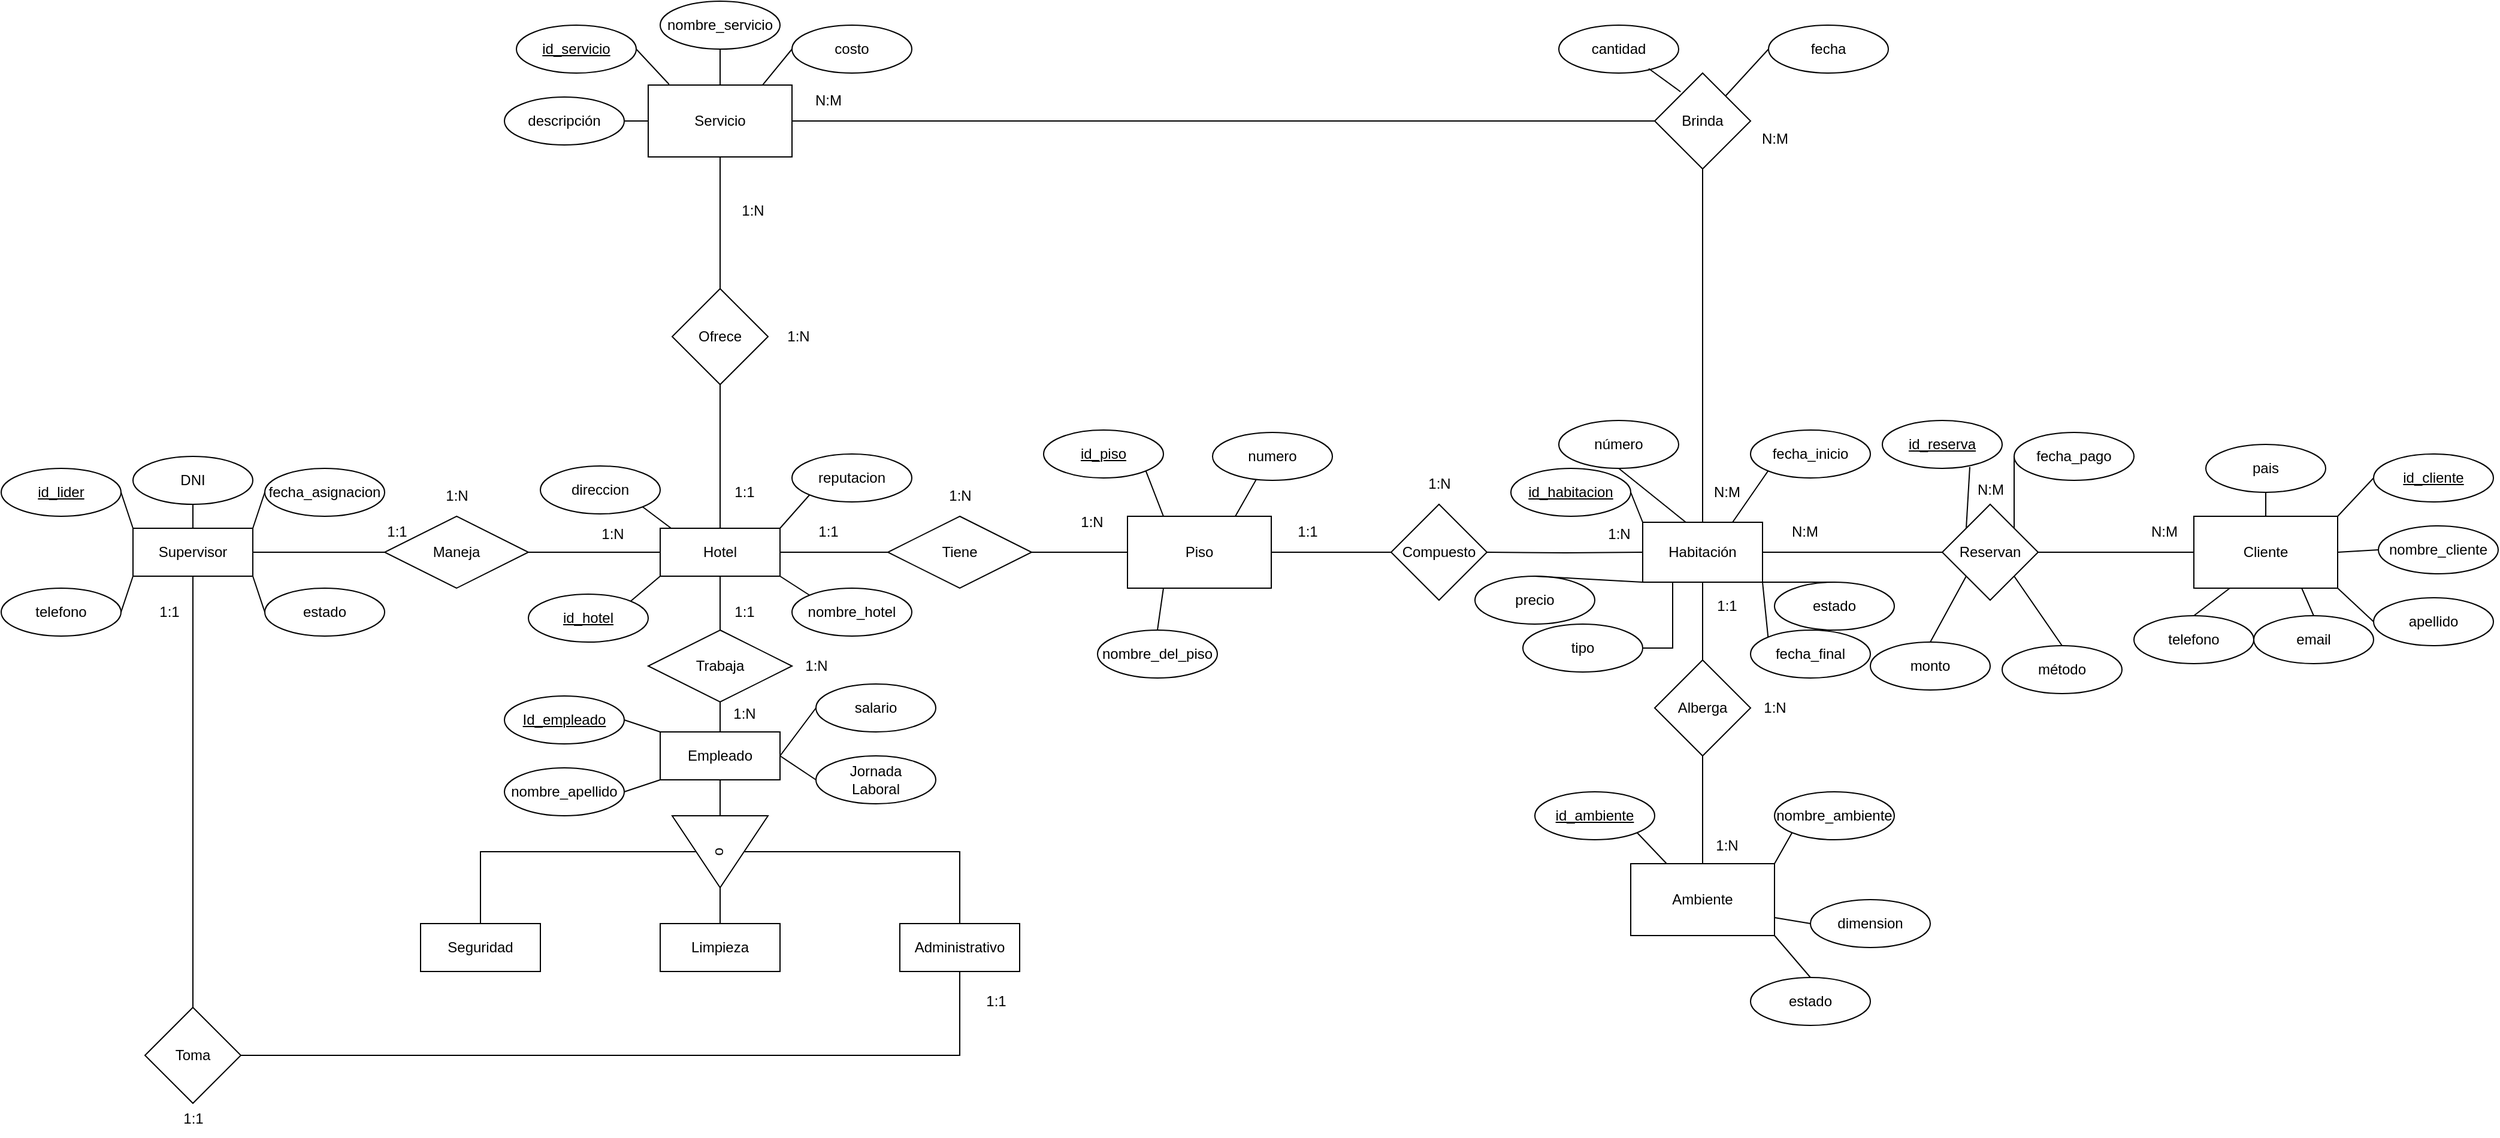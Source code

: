 <mxfile version="28.2.1" pages="2">
  <diagram name="Entidad Relacion" id="0S9snpICtvlJspxyHXpL">
    <mxGraphModel dx="866" dy="1652" grid="1" gridSize="10" guides="1" tooltips="1" connect="1" arrows="1" fold="1" page="1" pageScale="1" pageWidth="827" pageHeight="1169" math="0" shadow="0">
      <root>
        <mxCell id="0" />
        <mxCell id="1" parent="0" />
        <mxCell id="yJZefL57ydbCQTdZfV0P-1" style="edgeStyle=orthogonalEdgeStyle;rounded=0;orthogonalLoop=1;jettySize=auto;html=1;endArrow=none;endFill=0;" parent="1" source="yJZefL57ydbCQTdZfV0P-2" target="yJZefL57ydbCQTdZfV0P-7" edge="1">
          <mxGeometry relative="1" as="geometry" />
        </mxCell>
        <mxCell id="yJZefL57ydbCQTdZfV0P-2" value="Supervisor" style="whiteSpace=wrap;html=1;align=center;" parent="1" vertex="1">
          <mxGeometry x="290" y="80" width="100" height="40" as="geometry" />
        </mxCell>
        <mxCell id="v6JhOuY2-DQ7bkiZJeY3-1" value="" style="edgeStyle=orthogonalEdgeStyle;rounded=0;orthogonalLoop=1;jettySize=auto;html=1;entryX=0;entryY=0.5;entryDx=0;entryDy=0;endArrow=none;endFill=0;" edge="1" parent="1" source="yJZefL57ydbCQTdZfV0P-5" target="yJZefL57ydbCQTdZfV0P-12">
          <mxGeometry relative="1" as="geometry" />
        </mxCell>
        <mxCell id="yJZefL57ydbCQTdZfV0P-5" value="Hotel" style="whiteSpace=wrap;html=1;align=center;" parent="1" vertex="1">
          <mxGeometry x="730" y="80" width="100" height="40" as="geometry" />
        </mxCell>
        <mxCell id="yJZefL57ydbCQTdZfV0P-6" style="edgeStyle=orthogonalEdgeStyle;rounded=0;orthogonalLoop=1;jettySize=auto;html=1;entryX=0;entryY=0.5;entryDx=0;entryDy=0;endArrow=none;endFill=0;" parent="1" source="yJZefL57ydbCQTdZfV0P-7" target="yJZefL57ydbCQTdZfV0P-5" edge="1">
          <mxGeometry relative="1" as="geometry" />
        </mxCell>
        <mxCell id="yJZefL57ydbCQTdZfV0P-7" value="Maneja" style="shape=rhombus;perimeter=rhombusPerimeter;whiteSpace=wrap;html=1;align=center;" parent="1" vertex="1">
          <mxGeometry x="500" y="70" width="120" height="60" as="geometry" />
        </mxCell>
        <mxCell id="yJZefL57ydbCQTdZfV0P-8" value="1:N" style="text;html=1;align=center;verticalAlign=middle;resizable=0;points=[];autosize=1;strokeColor=none;fillColor=none;" parent="1" vertex="1">
          <mxGeometry x="540" y="38" width="40" height="30" as="geometry" />
        </mxCell>
        <mxCell id="yJZefL57ydbCQTdZfV0P-9" value="1:1" style="text;html=1;align=center;verticalAlign=middle;resizable=0;points=[];autosize=1;strokeColor=none;fillColor=none;" parent="1" vertex="1">
          <mxGeometry x="490" y="68" width="40" height="30" as="geometry" />
        </mxCell>
        <mxCell id="yJZefL57ydbCQTdZfV0P-10" value="1:N" style="text;html=1;align=center;verticalAlign=middle;resizable=0;points=[];autosize=1;strokeColor=none;fillColor=none;" parent="1" vertex="1">
          <mxGeometry x="670" y="70" width="40" height="30" as="geometry" />
        </mxCell>
        <mxCell id="yJZefL57ydbCQTdZfV0P-11" style="edgeStyle=orthogonalEdgeStyle;rounded=0;orthogonalLoop=1;jettySize=auto;html=1;entryX=0;entryY=0.5;entryDx=0;entryDy=0;endArrow=none;endFill=0;" parent="1" target="yJZefL57ydbCQTdZfV0P-15" edge="1">
          <mxGeometry relative="1" as="geometry">
            <mxPoint x="1420" y="100" as="sourcePoint" />
          </mxGeometry>
        </mxCell>
        <mxCell id="v6JhOuY2-DQ7bkiZJeY3-3" value="" style="edgeStyle=orthogonalEdgeStyle;rounded=0;orthogonalLoop=1;jettySize=auto;html=1;endArrow=none;endFill=0;" edge="1" parent="1" source="yJZefL57ydbCQTdZfV0P-12" target="v6JhOuY2-DQ7bkiZJeY3-2">
          <mxGeometry relative="1" as="geometry" />
        </mxCell>
        <mxCell id="yJZefL57ydbCQTdZfV0P-12" value="Tiene" style="shape=rhombus;perimeter=rhombusPerimeter;whiteSpace=wrap;html=1;align=center;" parent="1" vertex="1">
          <mxGeometry x="920" y="70" width="120" height="60" as="geometry" />
        </mxCell>
        <mxCell id="yJZefL57ydbCQTdZfV0P-13" value="" style="edgeStyle=orthogonalEdgeStyle;rounded=0;orthogonalLoop=1;jettySize=auto;html=1;endArrow=none;endFill=0;" parent="1" source="yJZefL57ydbCQTdZfV0P-15" target="yJZefL57ydbCQTdZfV0P-42" edge="1">
          <mxGeometry relative="1" as="geometry" />
        </mxCell>
        <mxCell id="2s3ztcDd9NNR8tKQjvw0-4" style="edgeStyle=orthogonalEdgeStyle;rounded=0;orthogonalLoop=1;jettySize=auto;html=1;exitX=0.25;exitY=1;exitDx=0;exitDy=0;entryX=1;entryY=0.5;entryDx=0;entryDy=0;endArrow=none;endFill=0;" edge="1" parent="1" source="yJZefL57ydbCQTdZfV0P-15" target="yJZefL57ydbCQTdZfV0P-142">
          <mxGeometry relative="1" as="geometry" />
        </mxCell>
        <mxCell id="2s3ztcDd9NNR8tKQjvw0-6" value="" style="edgeStyle=orthogonalEdgeStyle;rounded=0;orthogonalLoop=1;jettySize=auto;html=1;endArrow=none;endFill=0;" edge="1" parent="1" source="yJZefL57ydbCQTdZfV0P-15" target="2s3ztcDd9NNR8tKQjvw0-5">
          <mxGeometry relative="1" as="geometry" />
        </mxCell>
        <mxCell id="yJZefL57ydbCQTdZfV0P-15" value="Habitación" style="whiteSpace=wrap;html=1;align=center;" parent="1" vertex="1">
          <mxGeometry x="1550" y="75" width="100" height="50" as="geometry" />
        </mxCell>
        <mxCell id="yJZefL57ydbCQTdZfV0P-18" value="1:N" style="text;html=1;align=center;verticalAlign=middle;resizable=0;points=[];autosize=1;strokeColor=none;fillColor=none;" parent="1" vertex="1">
          <mxGeometry x="1510" y="70" width="40" height="30" as="geometry" />
        </mxCell>
        <mxCell id="yJZefL57ydbCQTdZfV0P-19" value="Empleado" style="whiteSpace=wrap;html=1;align=center;" parent="1" vertex="1">
          <mxGeometry x="730" y="250" width="100" height="40" as="geometry" />
        </mxCell>
        <mxCell id="yJZefL57ydbCQTdZfV0P-20" value="Trabaja" style="shape=rhombus;perimeter=rhombusPerimeter;whiteSpace=wrap;html=1;align=center;" parent="1" vertex="1">
          <mxGeometry x="720" y="165" width="120" height="60" as="geometry" />
        </mxCell>
        <mxCell id="yJZefL57ydbCQTdZfV0P-21" value="" style="endArrow=none;html=1;rounded=0;entryX=0.5;entryY=1;entryDx=0;entryDy=0;exitX=0.5;exitY=0;exitDx=0;exitDy=0;" parent="1" source="yJZefL57ydbCQTdZfV0P-19" target="yJZefL57ydbCQTdZfV0P-20" edge="1">
          <mxGeometry relative="1" as="geometry">
            <mxPoint x="660" y="230" as="sourcePoint" />
            <mxPoint x="820" y="230" as="targetPoint" />
          </mxGeometry>
        </mxCell>
        <mxCell id="yJZefL57ydbCQTdZfV0P-22" value="" style="endArrow=none;html=1;rounded=0;entryX=0.5;entryY=1;entryDx=0;entryDy=0;exitX=0.5;exitY=0;exitDx=0;exitDy=0;" parent="1" source="yJZefL57ydbCQTdZfV0P-20" target="yJZefL57ydbCQTdZfV0P-5" edge="1">
          <mxGeometry relative="1" as="geometry">
            <mxPoint x="910" y="220" as="sourcePoint" />
            <mxPoint x="910" y="180" as="targetPoint" />
          </mxGeometry>
        </mxCell>
        <mxCell id="yJZefL57ydbCQTdZfV0P-23" value="o" style="triangle;whiteSpace=wrap;html=1;rotation=90;" parent="1" vertex="1">
          <mxGeometry x="750" y="310" width="60" height="80" as="geometry" />
        </mxCell>
        <mxCell id="yJZefL57ydbCQTdZfV0P-24" value="Seguridad" style="whiteSpace=wrap;html=1;align=center;" parent="1" vertex="1">
          <mxGeometry x="530" y="410" width="100" height="40" as="geometry" />
        </mxCell>
        <mxCell id="yJZefL57ydbCQTdZfV0P-25" value="Administrativo" style="whiteSpace=wrap;html=1;align=center;" parent="1" vertex="1">
          <mxGeometry x="930" y="410" width="100" height="40" as="geometry" />
        </mxCell>
        <mxCell id="yJZefL57ydbCQTdZfV0P-26" value="Limpieza" style="whiteSpace=wrap;html=1;align=center;" parent="1" vertex="1">
          <mxGeometry x="730" y="410" width="100" height="40" as="geometry" />
        </mxCell>
        <mxCell id="yJZefL57ydbCQTdZfV0P-27" value="" style="endArrow=none;html=1;rounded=0;exitX=0.5;exitY=0;exitDx=0;exitDy=0;entryX=0.5;entryY=1;entryDx=0;entryDy=0;" parent="1" source="yJZefL57ydbCQTdZfV0P-24" target="yJZefL57ydbCQTdZfV0P-23" edge="1">
          <mxGeometry relative="1" as="geometry">
            <mxPoint x="700" y="310" as="sourcePoint" />
            <mxPoint x="860" y="310" as="targetPoint" />
            <Array as="points">
              <mxPoint x="580" y="350" />
            </Array>
          </mxGeometry>
        </mxCell>
        <mxCell id="yJZefL57ydbCQTdZfV0P-28" value="" style="endArrow=none;html=1;rounded=0;exitX=0.5;exitY=0;exitDx=0;exitDy=0;entryX=0.5;entryY=0;entryDx=0;entryDy=0;" parent="1" source="yJZefL57ydbCQTdZfV0P-23" target="yJZefL57ydbCQTdZfV0P-25" edge="1">
          <mxGeometry relative="1" as="geometry">
            <mxPoint x="890" y="340" as="sourcePoint" />
            <mxPoint x="1050" y="340" as="targetPoint" />
            <Array as="points">
              <mxPoint x="980" y="350" />
            </Array>
          </mxGeometry>
        </mxCell>
        <mxCell id="yJZefL57ydbCQTdZfV0P-29" value="" style="endArrow=none;html=1;rounded=0;entryX=0.5;entryY=0;entryDx=0;entryDy=0;exitX=1;exitY=0.5;exitDx=0;exitDy=0;" parent="1" source="yJZefL57ydbCQTdZfV0P-23" target="yJZefL57ydbCQTdZfV0P-26" edge="1">
          <mxGeometry relative="1" as="geometry">
            <mxPoint x="700" y="310" as="sourcePoint" />
            <mxPoint x="860" y="310" as="targetPoint" />
          </mxGeometry>
        </mxCell>
        <mxCell id="yJZefL57ydbCQTdZfV0P-30" value="" style="endArrow=none;html=1;rounded=0;entryX=0.5;entryY=1;entryDx=0;entryDy=0;exitX=0;exitY=0.5;exitDx=0;exitDy=0;" parent="1" source="yJZefL57ydbCQTdZfV0P-23" target="yJZefL57ydbCQTdZfV0P-19" edge="1">
          <mxGeometry relative="1" as="geometry">
            <mxPoint x="700" y="310" as="sourcePoint" />
            <mxPoint x="860" y="310" as="targetPoint" />
          </mxGeometry>
        </mxCell>
        <mxCell id="yJZefL57ydbCQTdZfV0P-31" value="1:N" style="text;html=1;align=center;verticalAlign=middle;resizable=0;points=[];autosize=1;strokeColor=none;fillColor=none;" parent="1" vertex="1">
          <mxGeometry x="780" y="220" width="40" height="30" as="geometry" />
        </mxCell>
        <mxCell id="yJZefL57ydbCQTdZfV0P-32" value="1:1" style="text;html=1;align=center;verticalAlign=middle;resizable=0;points=[];autosize=1;strokeColor=none;fillColor=none;" parent="1" vertex="1">
          <mxGeometry x="780" y="135" width="40" height="30" as="geometry" />
        </mxCell>
        <mxCell id="yJZefL57ydbCQTdZfV0P-33" value="1:N" style="text;html=1;align=center;verticalAlign=middle;resizable=0;points=[];autosize=1;strokeColor=none;fillColor=none;" parent="1" vertex="1">
          <mxGeometry x="840" y="180" width="40" height="30" as="geometry" />
        </mxCell>
        <mxCell id="yJZefL57ydbCQTdZfV0P-34" value="Toma" style="rhombus;whiteSpace=wrap;html=1;" parent="1" vertex="1">
          <mxGeometry x="300" y="480" width="80" height="80" as="geometry" />
        </mxCell>
        <mxCell id="yJZefL57ydbCQTdZfV0P-35" value="" style="endArrow=none;html=1;rounded=0;exitX=1;exitY=0.5;exitDx=0;exitDy=0;entryX=0.5;entryY=1;entryDx=0;entryDy=0;" parent="1" source="yJZefL57ydbCQTdZfV0P-34" target="yJZefL57ydbCQTdZfV0P-25" edge="1">
          <mxGeometry width="50" height="50" relative="1" as="geometry">
            <mxPoint x="350" y="555" as="sourcePoint" />
            <mxPoint x="950" y="485" as="targetPoint" />
            <Array as="points">
              <mxPoint x="980" y="520" />
            </Array>
          </mxGeometry>
        </mxCell>
        <mxCell id="yJZefL57ydbCQTdZfV0P-36" value="" style="endArrow=none;html=1;rounded=0;exitX=0.5;exitY=0;exitDx=0;exitDy=0;entryX=0.5;entryY=1;entryDx=0;entryDy=0;" parent="1" source="yJZefL57ydbCQTdZfV0P-34" target="yJZefL57ydbCQTdZfV0P-2" edge="1">
          <mxGeometry width="50" height="50" relative="1" as="geometry">
            <mxPoint x="820" y="390" as="sourcePoint" />
            <mxPoint x="870" y="340" as="targetPoint" />
          </mxGeometry>
        </mxCell>
        <mxCell id="yJZefL57ydbCQTdZfV0P-37" value="1:1" style="text;html=1;align=center;verticalAlign=middle;resizable=0;points=[];autosize=1;strokeColor=none;fillColor=none;" parent="1" vertex="1">
          <mxGeometry x="990" y="460" width="40" height="30" as="geometry" />
        </mxCell>
        <mxCell id="yJZefL57ydbCQTdZfV0P-38" value="1:1" style="text;html=1;align=center;verticalAlign=middle;resizable=0;points=[];autosize=1;strokeColor=none;fillColor=none;" parent="1" vertex="1">
          <mxGeometry x="320" y="558" width="40" height="30" as="geometry" />
        </mxCell>
        <mxCell id="yJZefL57ydbCQTdZfV0P-39" value="1:1" style="text;html=1;align=center;verticalAlign=middle;resizable=0;points=[];autosize=1;strokeColor=none;fillColor=none;" parent="1" vertex="1">
          <mxGeometry x="300" y="135" width="40" height="30" as="geometry" />
        </mxCell>
        <mxCell id="yJZefL57ydbCQTdZfV0P-40" value="" style="edgeStyle=orthogonalEdgeStyle;rounded=0;orthogonalLoop=1;jettySize=auto;html=1;startArrow=none;startFill=0;endArrow=none;endFill=0;exitX=1;exitY=0.5;exitDx=0;exitDy=0;" parent="1" source="yJZefL57ydbCQTdZfV0P-42" target="yJZefL57ydbCQTdZfV0P-44" edge="1">
          <mxGeometry relative="1" as="geometry">
            <mxPoint x="1950.0" y="110" as="sourcePoint" />
          </mxGeometry>
        </mxCell>
        <mxCell id="yJZefL57ydbCQTdZfV0P-42" value="Reservan" style="rhombus;whiteSpace=wrap;html=1;" parent="1" vertex="1">
          <mxGeometry x="1800" y="60" width="80" height="80" as="geometry" />
        </mxCell>
        <mxCell id="yJZefL57ydbCQTdZfV0P-44" value="Cliente" style="whiteSpace=wrap;html=1;" parent="1" vertex="1">
          <mxGeometry x="2010" y="70" width="120" height="60" as="geometry" />
        </mxCell>
        <mxCell id="yJZefL57ydbCQTdZfV0P-46" value="N:M" style="text;html=1;align=center;verticalAlign=middle;resizable=0;points=[];autosize=1;strokeColor=none;fillColor=none;" parent="1" vertex="1">
          <mxGeometry x="1660" y="68" width="50" height="30" as="geometry" />
        </mxCell>
        <mxCell id="yJZefL57ydbCQTdZfV0P-47" value="N:M" style="text;html=1;align=center;verticalAlign=middle;resizable=0;points=[];autosize=1;strokeColor=none;fillColor=none;" parent="1" vertex="1">
          <mxGeometry x="1960" y="68" width="50" height="30" as="geometry" />
        </mxCell>
        <mxCell id="yJZefL57ydbCQTdZfV0P-48" value="N:M" style="text;html=1;align=center;verticalAlign=middle;resizable=0;points=[];autosize=1;strokeColor=none;fillColor=none;rotation=0;" parent="1" vertex="1">
          <mxGeometry x="1815" y="33" width="50" height="30" as="geometry" />
        </mxCell>
        <mxCell id="yJZefL57ydbCQTdZfV0P-53" value="" style="edgeStyle=orthogonalEdgeStyle;rounded=0;orthogonalLoop=1;jettySize=auto;html=1;endArrow=none;endFill=0;exitX=0.5;exitY=0;exitDx=0;exitDy=0;" parent="1" source="yJZefL57ydbCQTdZfV0P-5" target="yJZefL57ydbCQTdZfV0P-59" edge="1">
          <mxGeometry relative="1" as="geometry">
            <mxPoint x="840" y="-180" as="sourcePoint" />
          </mxGeometry>
        </mxCell>
        <mxCell id="yJZefL57ydbCQTdZfV0P-58" value="" style="edgeStyle=orthogonalEdgeStyle;rounded=0;orthogonalLoop=1;jettySize=auto;html=1;endArrow=none;endFill=0;" parent="1" source="yJZefL57ydbCQTdZfV0P-59" target="yJZefL57ydbCQTdZfV0P-60" edge="1">
          <mxGeometry relative="1" as="geometry" />
        </mxCell>
        <mxCell id="yJZefL57ydbCQTdZfV0P-59" value="Ofrece" style="rhombus;whiteSpace=wrap;html=1;" parent="1" vertex="1">
          <mxGeometry x="740" y="-120" width="80" height="80" as="geometry" />
        </mxCell>
        <mxCell id="yJZefL57ydbCQTdZfV0P-60" value="Servicio" style="whiteSpace=wrap;html=1;" parent="1" vertex="1">
          <mxGeometry x="720" y="-290" width="120" height="60" as="geometry" />
        </mxCell>
        <mxCell id="yJZefL57ydbCQTdZfV0P-61" value="Brinda" style="rhombus;whiteSpace=wrap;html=1;" parent="1" vertex="1">
          <mxGeometry x="1560" y="-300" width="80" height="80" as="geometry" />
        </mxCell>
        <mxCell id="yJZefL57ydbCQTdZfV0P-62" value="" style="endArrow=none;html=1;rounded=0;entryX=0;entryY=0.5;entryDx=0;entryDy=0;exitX=1;exitY=0.5;exitDx=0;exitDy=0;" parent="1" source="yJZefL57ydbCQTdZfV0P-60" target="yJZefL57ydbCQTdZfV0P-61" edge="1">
          <mxGeometry width="50" height="50" relative="1" as="geometry">
            <mxPoint x="1270" y="-130" as="sourcePoint" />
            <mxPoint x="1320" y="-180" as="targetPoint" />
          </mxGeometry>
        </mxCell>
        <mxCell id="yJZefL57ydbCQTdZfV0P-64" value="N:M" style="text;html=1;align=center;verticalAlign=middle;resizable=0;points=[];autosize=1;strokeColor=none;fillColor=none;" parent="1" vertex="1">
          <mxGeometry x="1635" y="-260" width="50" height="30" as="geometry" />
        </mxCell>
        <mxCell id="yJZefL57ydbCQTdZfV0P-65" value="N:M" style="text;html=1;align=center;verticalAlign=middle;resizable=0;points=[];autosize=1;strokeColor=none;fillColor=none;" parent="1" vertex="1">
          <mxGeometry x="845" y="-292" width="50" height="30" as="geometry" />
        </mxCell>
        <mxCell id="yJZefL57ydbCQTdZfV0P-72" value="1:N" style="text;html=1;align=center;verticalAlign=middle;resizable=0;points=[];autosize=1;strokeColor=none;fillColor=none;" parent="1" vertex="1">
          <mxGeometry x="787" y="-200" width="40" height="30" as="geometry" />
        </mxCell>
        <mxCell id="yJZefL57ydbCQTdZfV0P-73" value="1:1" style="text;html=1;align=center;verticalAlign=middle;resizable=0;points=[];autosize=1;strokeColor=none;fillColor=none;" parent="1" vertex="1">
          <mxGeometry x="780" y="35" width="40" height="30" as="geometry" />
        </mxCell>
        <mxCell id="yJZefL57ydbCQTdZfV0P-75" value="id_cliente" style="ellipse;whiteSpace=wrap;html=1;align=center;fontStyle=4;" parent="1" vertex="1">
          <mxGeometry x="2160" y="18" width="100" height="40" as="geometry" />
        </mxCell>
        <mxCell id="yJZefL57ydbCQTdZfV0P-76" value="nombre_cliente" style="ellipse;whiteSpace=wrap;html=1;align=center;" parent="1" vertex="1">
          <mxGeometry x="2164" y="78" width="100" height="40" as="geometry" />
        </mxCell>
        <mxCell id="yJZefL57ydbCQTdZfV0P-77" value="telefono" style="ellipse;whiteSpace=wrap;html=1;align=center;" parent="1" vertex="1">
          <mxGeometry x="1960" y="153" width="100" height="40" as="geometry" />
        </mxCell>
        <mxCell id="yJZefL57ydbCQTdZfV0P-78" value="apellido" style="ellipse;whiteSpace=wrap;html=1;align=center;" parent="1" vertex="1">
          <mxGeometry x="2160" y="138" width="100" height="40" as="geometry" />
        </mxCell>
        <mxCell id="yJZefL57ydbCQTdZfV0P-79" value="email" style="ellipse;whiteSpace=wrap;html=1;align=center;" parent="1" vertex="1">
          <mxGeometry x="2060" y="153" width="100" height="40" as="geometry" />
        </mxCell>
        <mxCell id="yJZefL57ydbCQTdZfV0P-80" value="" style="endArrow=none;html=1;rounded=0;exitX=1;exitY=0;exitDx=0;exitDy=0;entryX=0;entryY=0.5;entryDx=0;entryDy=0;" parent="1" source="yJZefL57ydbCQTdZfV0P-44" target="yJZefL57ydbCQTdZfV0P-75" edge="1">
          <mxGeometry width="50" height="50" relative="1" as="geometry">
            <mxPoint x="2130" y="108" as="sourcePoint" />
            <mxPoint x="2180" y="58" as="targetPoint" />
          </mxGeometry>
        </mxCell>
        <mxCell id="yJZefL57ydbCQTdZfV0P-81" value="" style="endArrow=none;html=1;rounded=0;entryX=0;entryY=0.5;entryDx=0;entryDy=0;exitX=1;exitY=0.5;exitDx=0;exitDy=0;" parent="1" source="yJZefL57ydbCQTdZfV0P-44" target="yJZefL57ydbCQTdZfV0P-76" edge="1">
          <mxGeometry width="50" height="50" relative="1" as="geometry">
            <mxPoint x="2130" y="108" as="sourcePoint" />
            <mxPoint x="2180" y="58" as="targetPoint" />
          </mxGeometry>
        </mxCell>
        <mxCell id="yJZefL57ydbCQTdZfV0P-82" value="" style="endArrow=none;html=1;rounded=0;entryX=0;entryY=0.5;entryDx=0;entryDy=0;exitX=1;exitY=1;exitDx=0;exitDy=0;" parent="1" source="yJZefL57ydbCQTdZfV0P-44" target="yJZefL57ydbCQTdZfV0P-78" edge="1">
          <mxGeometry width="50" height="50" relative="1" as="geometry">
            <mxPoint x="2130" y="108" as="sourcePoint" />
            <mxPoint x="2180" y="58" as="targetPoint" />
          </mxGeometry>
        </mxCell>
        <mxCell id="yJZefL57ydbCQTdZfV0P-83" value="" style="endArrow=none;html=1;rounded=0;exitX=0.5;exitY=0;exitDx=0;exitDy=0;entryX=0.75;entryY=1;entryDx=0;entryDy=0;" parent="1" source="yJZefL57ydbCQTdZfV0P-79" target="yJZefL57ydbCQTdZfV0P-44" edge="1">
          <mxGeometry width="50" height="50" relative="1" as="geometry">
            <mxPoint x="2110" y="148" as="sourcePoint" />
            <mxPoint x="2180" y="58" as="targetPoint" />
          </mxGeometry>
        </mxCell>
        <mxCell id="yJZefL57ydbCQTdZfV0P-84" value="" style="endArrow=none;html=1;rounded=0;exitX=0.5;exitY=0;exitDx=0;exitDy=0;entryX=0.25;entryY=1;entryDx=0;entryDy=0;" parent="1" source="yJZefL57ydbCQTdZfV0P-77" target="yJZefL57ydbCQTdZfV0P-44" edge="1">
          <mxGeometry width="50" height="50" relative="1" as="geometry">
            <mxPoint x="2130" y="108" as="sourcePoint" />
            <mxPoint x="2180" y="58" as="targetPoint" />
          </mxGeometry>
        </mxCell>
        <mxCell id="yJZefL57ydbCQTdZfV0P-85" value="id_habitacion" style="ellipse;whiteSpace=wrap;html=1;align=center;fontStyle=4;" parent="1" vertex="1">
          <mxGeometry x="1440" y="30" width="100" height="40" as="geometry" />
        </mxCell>
        <mxCell id="yJZefL57ydbCQTdZfV0P-86" value="número" style="ellipse;whiteSpace=wrap;html=1;align=center;" parent="1" vertex="1">
          <mxGeometry x="1480" y="-10" width="100" height="40" as="geometry" />
        </mxCell>
        <mxCell id="yJZefL57ydbCQTdZfV0P-87" value="precio" style="ellipse;whiteSpace=wrap;html=1;align=center;" parent="1" vertex="1">
          <mxGeometry x="1410" y="120" width="100" height="40" as="geometry" />
        </mxCell>
        <mxCell id="yJZefL57ydbCQTdZfV0P-88" value="estado" style="ellipse;whiteSpace=wrap;html=1;align=center;" parent="1" vertex="1">
          <mxGeometry x="1660" y="125" width="100" height="40" as="geometry" />
        </mxCell>
        <mxCell id="yJZefL57ydbCQTdZfV0P-89" value="" style="endArrow=none;html=1;rounded=0;entryX=0.5;entryY=1;entryDx=0;entryDy=0;exitX=0.36;exitY=0;exitDx=0;exitDy=0;exitPerimeter=0;" parent="1" source="yJZefL57ydbCQTdZfV0P-15" target="yJZefL57ydbCQTdZfV0P-86" edge="1">
          <mxGeometry width="50" height="50" relative="1" as="geometry">
            <mxPoint x="1810" y="90" as="sourcePoint" />
            <mxPoint x="1860" y="40" as="targetPoint" />
          </mxGeometry>
        </mxCell>
        <mxCell id="yJZefL57ydbCQTdZfV0P-90" value="" style="endArrow=none;html=1;rounded=0;entryX=1;entryY=0.5;entryDx=0;entryDy=0;exitX=0;exitY=0;exitDx=0;exitDy=0;" parent="1" source="yJZefL57ydbCQTdZfV0P-15" target="yJZefL57ydbCQTdZfV0P-85" edge="1">
          <mxGeometry width="50" height="50" relative="1" as="geometry">
            <mxPoint x="1810" y="90" as="sourcePoint" />
            <mxPoint x="1860" y="40" as="targetPoint" />
          </mxGeometry>
        </mxCell>
        <mxCell id="yJZefL57ydbCQTdZfV0P-91" value="" style="endArrow=none;html=1;rounded=0;exitX=0.5;exitY=0;exitDx=0;exitDy=0;entryX=1;entryY=1;entryDx=0;entryDy=0;" parent="1" source="yJZefL57ydbCQTdZfV0P-88" target="yJZefL57ydbCQTdZfV0P-15" edge="1">
          <mxGeometry width="50" height="50" relative="1" as="geometry">
            <mxPoint x="1810" y="90" as="sourcePoint" />
            <mxPoint x="1860" y="40" as="targetPoint" />
          </mxGeometry>
        </mxCell>
        <mxCell id="yJZefL57ydbCQTdZfV0P-92" value="" style="endArrow=none;html=1;rounded=0;exitX=0.5;exitY=0;exitDx=0;exitDy=0;entryX=0;entryY=1;entryDx=0;entryDy=0;" parent="1" source="yJZefL57ydbCQTdZfV0P-87" target="yJZefL57ydbCQTdZfV0P-15" edge="1">
          <mxGeometry width="50" height="50" relative="1" as="geometry">
            <mxPoint x="1810" y="90" as="sourcePoint" />
            <mxPoint x="1860" y="40" as="targetPoint" />
          </mxGeometry>
        </mxCell>
        <mxCell id="yJZefL57ydbCQTdZfV0P-93" value="Id_empleado" style="ellipse;whiteSpace=wrap;html=1;align=center;fontStyle=4;" parent="1" vertex="1">
          <mxGeometry x="600" y="220" width="100" height="40" as="geometry" />
        </mxCell>
        <mxCell id="yJZefL57ydbCQTdZfV0P-94" value="nombre_apellido" style="ellipse;whiteSpace=wrap;html=1;align=center;" parent="1" vertex="1">
          <mxGeometry x="600" y="280" width="100" height="40" as="geometry" />
        </mxCell>
        <mxCell id="yJZefL57ydbCQTdZfV0P-95" value="salario" style="ellipse;whiteSpace=wrap;html=1;align=center;" parent="1" vertex="1">
          <mxGeometry x="860" y="210" width="100" height="40" as="geometry" />
        </mxCell>
        <mxCell id="yJZefL57ydbCQTdZfV0P-96" value="" style="endArrow=none;html=1;rounded=0;entryX=0;entryY=0.5;entryDx=0;entryDy=0;exitX=1;exitY=0.5;exitDx=0;exitDy=0;" parent="1" source="yJZefL57ydbCQTdZfV0P-19" target="yJZefL57ydbCQTdZfV0P-95" edge="1">
          <mxGeometry width="50" height="50" relative="1" as="geometry">
            <mxPoint x="890" y="360" as="sourcePoint" />
            <mxPoint x="940" y="310" as="targetPoint" />
          </mxGeometry>
        </mxCell>
        <mxCell id="yJZefL57ydbCQTdZfV0P-97" value="" style="endArrow=none;html=1;rounded=0;exitX=1;exitY=0.5;exitDx=0;exitDy=0;entryX=0;entryY=0;entryDx=0;entryDy=0;" parent="1" source="yJZefL57ydbCQTdZfV0P-93" target="yJZefL57ydbCQTdZfV0P-19" edge="1">
          <mxGeometry width="50" height="50" relative="1" as="geometry">
            <mxPoint x="890" y="360" as="sourcePoint" />
            <mxPoint x="940" y="310" as="targetPoint" />
          </mxGeometry>
        </mxCell>
        <mxCell id="yJZefL57ydbCQTdZfV0P-98" value="" style="endArrow=none;html=1;rounded=0;exitX=1;exitY=0.5;exitDx=0;exitDy=0;entryX=0;entryY=1;entryDx=0;entryDy=0;" parent="1" source="yJZefL57ydbCQTdZfV0P-94" target="yJZefL57ydbCQTdZfV0P-19" edge="1">
          <mxGeometry width="50" height="50" relative="1" as="geometry">
            <mxPoint x="890" y="360" as="sourcePoint" />
            <mxPoint x="940" y="310" as="targetPoint" />
          </mxGeometry>
        </mxCell>
        <mxCell id="yJZefL57ydbCQTdZfV0P-99" value="id_reserva" style="ellipse;whiteSpace=wrap;html=1;align=center;fontStyle=4;" parent="1" vertex="1">
          <mxGeometry x="1750" y="-10" width="100" height="40" as="geometry" />
        </mxCell>
        <mxCell id="yJZefL57ydbCQTdZfV0P-100" value="monto" style="ellipse;whiteSpace=wrap;html=1;align=center;" parent="1" vertex="1">
          <mxGeometry x="1740" y="175" width="100" height="40" as="geometry" />
        </mxCell>
        <mxCell id="yJZefL57ydbCQTdZfV0P-101" value="método" style="ellipse;whiteSpace=wrap;html=1;align=center;" parent="1" vertex="1">
          <mxGeometry x="1850" y="178" width="100" height="40" as="geometry" />
        </mxCell>
        <mxCell id="yJZefL57ydbCQTdZfV0P-102" value="fecha_pago" style="ellipse;whiteSpace=wrap;html=1;align=center;" parent="1" vertex="1">
          <mxGeometry x="1860" width="100" height="40" as="geometry" />
        </mxCell>
        <mxCell id="yJZefL57ydbCQTdZfV0P-103" value="" style="endArrow=none;html=1;rounded=0;exitX=0.73;exitY=0.971;exitDx=0;exitDy=0;entryX=0;entryY=0;entryDx=0;entryDy=0;exitPerimeter=0;" parent="1" source="yJZefL57ydbCQTdZfV0P-99" target="yJZefL57ydbCQTdZfV0P-42" edge="1">
          <mxGeometry width="50" height="50" relative="1" as="geometry">
            <mxPoint x="1810" y="320" as="sourcePoint" />
            <mxPoint x="1720.0" y="260" as="targetPoint" />
          </mxGeometry>
        </mxCell>
        <mxCell id="yJZefL57ydbCQTdZfV0P-104" value="" style="endArrow=none;html=1;rounded=0;entryX=0;entryY=0.5;entryDx=0;entryDy=0;exitX=1;exitY=0;exitDx=0;exitDy=0;" parent="1" source="yJZefL57ydbCQTdZfV0P-42" target="yJZefL57ydbCQTdZfV0P-102" edge="1">
          <mxGeometry width="50" height="50" relative="1" as="geometry">
            <mxPoint x="1840.0" y="260" as="sourcePoint" />
            <mxPoint x="1860" y="270" as="targetPoint" />
          </mxGeometry>
        </mxCell>
        <mxCell id="yJZefL57ydbCQTdZfV0P-105" value="" style="endArrow=none;html=1;rounded=0;exitX=0.5;exitY=0;exitDx=0;exitDy=0;entryX=1;entryY=1;entryDx=0;entryDy=0;" parent="1" source="yJZefL57ydbCQTdZfV0P-101" target="yJZefL57ydbCQTdZfV0P-42" edge="1">
          <mxGeometry width="50" height="50" relative="1" as="geometry">
            <mxPoint x="1810" y="320" as="sourcePoint" />
            <mxPoint x="1827.76" y="290.06" as="targetPoint" />
          </mxGeometry>
        </mxCell>
        <mxCell id="yJZefL57ydbCQTdZfV0P-106" value="" style="endArrow=none;html=1;rounded=0;exitX=0.5;exitY=0;exitDx=0;exitDy=0;entryX=0;entryY=1;entryDx=0;entryDy=0;" parent="1" source="yJZefL57ydbCQTdZfV0P-100" target="yJZefL57ydbCQTdZfV0P-42" edge="1">
          <mxGeometry width="50" height="50" relative="1" as="geometry">
            <mxPoint x="1810" y="320" as="sourcePoint" />
            <mxPoint x="1732.6" y="290.78" as="targetPoint" />
          </mxGeometry>
        </mxCell>
        <mxCell id="yJZefL57ydbCQTdZfV0P-107" value="id_hotel" style="ellipse;whiteSpace=wrap;html=1;align=center;fontStyle=4;" parent="1" vertex="1">
          <mxGeometry x="620" y="135" width="100" height="40" as="geometry" />
        </mxCell>
        <mxCell id="yJZefL57ydbCQTdZfV0P-108" value="nombre_hotel" style="ellipse;whiteSpace=wrap;html=1;align=center;" parent="1" vertex="1">
          <mxGeometry x="840" y="130" width="100" height="40" as="geometry" />
        </mxCell>
        <mxCell id="yJZefL57ydbCQTdZfV0P-109" value="direccion" style="ellipse;whiteSpace=wrap;html=1;align=center;" parent="1" vertex="1">
          <mxGeometry x="630" y="28" width="100" height="40" as="geometry" />
        </mxCell>
        <mxCell id="yJZefL57ydbCQTdZfV0P-110" value="" style="endArrow=none;html=1;rounded=0;exitX=1;exitY=1;exitDx=0;exitDy=0;entryX=0;entryY=0;entryDx=0;entryDy=0;" parent="1" source="yJZefL57ydbCQTdZfV0P-5" target="yJZefL57ydbCQTdZfV0P-108" edge="1">
          <mxGeometry width="50" height="50" relative="1" as="geometry">
            <mxPoint x="930" y="180" as="sourcePoint" />
            <mxPoint x="980" y="130" as="targetPoint" />
          </mxGeometry>
        </mxCell>
        <mxCell id="yJZefL57ydbCQTdZfV0P-111" value="" style="endArrow=none;html=1;rounded=0;exitX=1;exitY=0;exitDx=0;exitDy=0;entryX=0;entryY=1;entryDx=0;entryDy=0;" parent="1" source="yJZefL57ydbCQTdZfV0P-107" target="yJZefL57ydbCQTdZfV0P-5" edge="1">
          <mxGeometry width="50" height="50" relative="1" as="geometry">
            <mxPoint x="930" y="180" as="sourcePoint" />
            <mxPoint x="980" y="130" as="targetPoint" />
          </mxGeometry>
        </mxCell>
        <mxCell id="yJZefL57ydbCQTdZfV0P-112" value="" style="endArrow=none;html=1;rounded=0;entryX=1;entryY=1;entryDx=0;entryDy=0;exitX=0.088;exitY=-0.007;exitDx=0;exitDy=0;exitPerimeter=0;" parent="1" source="yJZefL57ydbCQTdZfV0P-5" target="yJZefL57ydbCQTdZfV0P-109" edge="1">
          <mxGeometry width="50" height="50" relative="1" as="geometry">
            <mxPoint x="930" y="180" as="sourcePoint" />
            <mxPoint x="980" y="130" as="targetPoint" />
          </mxGeometry>
        </mxCell>
        <mxCell id="yJZefL57ydbCQTdZfV0P-113" value="cantidad" style="ellipse;whiteSpace=wrap;html=1;align=center;" parent="1" vertex="1">
          <mxGeometry x="1480" y="-340" width="100" height="40" as="geometry" />
        </mxCell>
        <mxCell id="yJZefL57ydbCQTdZfV0P-114" value="fecha" style="ellipse;whiteSpace=wrap;html=1;align=center;" parent="1" vertex="1">
          <mxGeometry x="1655" y="-340" width="100" height="40" as="geometry" />
        </mxCell>
        <mxCell id="yJZefL57ydbCQTdZfV0P-115" value="" style="endArrow=none;html=1;rounded=0;entryX=0;entryY=0.5;entryDx=0;entryDy=0;" parent="1" source="yJZefL57ydbCQTdZfV0P-61" target="yJZefL57ydbCQTdZfV0P-114" edge="1">
          <mxGeometry width="50" height="50" relative="1" as="geometry">
            <mxPoint x="1695" y="-180" as="sourcePoint" />
            <mxPoint x="1745" y="-230" as="targetPoint" />
          </mxGeometry>
        </mxCell>
        <mxCell id="yJZefL57ydbCQTdZfV0P-116" value="" style="endArrow=none;html=1;rounded=0;entryX=0.75;entryY=0.907;entryDx=0;entryDy=0;entryPerimeter=0;exitX=0.27;exitY=0.195;exitDx=0;exitDy=0;exitPerimeter=0;" parent="1" source="yJZefL57ydbCQTdZfV0P-61" target="yJZefL57ydbCQTdZfV0P-113" edge="1">
          <mxGeometry width="50" height="50" relative="1" as="geometry">
            <mxPoint x="1695" y="-180" as="sourcePoint" />
            <mxPoint x="1745" y="-230" as="targetPoint" />
          </mxGeometry>
        </mxCell>
        <mxCell id="yJZefL57ydbCQTdZfV0P-117" value="id_servicio" style="ellipse;whiteSpace=wrap;html=1;align=center;fontStyle=4;" parent="1" vertex="1">
          <mxGeometry x="610" y="-340" width="100" height="40" as="geometry" />
        </mxCell>
        <mxCell id="yJZefL57ydbCQTdZfV0P-118" value="nombre_servicio" style="ellipse;whiteSpace=wrap;html=1;align=center;" parent="1" vertex="1">
          <mxGeometry x="730" y="-360" width="100" height="40" as="geometry" />
        </mxCell>
        <mxCell id="yJZefL57ydbCQTdZfV0P-119" value="costo" style="ellipse;whiteSpace=wrap;html=1;align=center;" parent="1" vertex="1">
          <mxGeometry x="840" y="-340" width="100" height="40" as="geometry" />
        </mxCell>
        <mxCell id="yJZefL57ydbCQTdZfV0P-120" value="descripción" style="ellipse;whiteSpace=wrap;html=1;align=center;" parent="1" vertex="1">
          <mxGeometry x="600" y="-280" width="100" height="40" as="geometry" />
        </mxCell>
        <mxCell id="yJZefL57ydbCQTdZfV0P-121" value="" style="endArrow=none;html=1;rounded=0;entryX=0.5;entryY=1;entryDx=0;entryDy=0;exitX=0.5;exitY=0;exitDx=0;exitDy=0;" parent="1" source="yJZefL57ydbCQTdZfV0P-60" target="yJZefL57ydbCQTdZfV0P-118" edge="1">
          <mxGeometry width="50" height="50" relative="1" as="geometry">
            <mxPoint x="1010" y="-140" as="sourcePoint" />
            <mxPoint x="1060" y="-190" as="targetPoint" />
          </mxGeometry>
        </mxCell>
        <mxCell id="yJZefL57ydbCQTdZfV0P-122" value="" style="endArrow=none;html=1;rounded=0;entryX=1;entryY=0.5;entryDx=0;entryDy=0;exitX=0.145;exitY=-0.01;exitDx=0;exitDy=0;exitPerimeter=0;" parent="1" source="yJZefL57ydbCQTdZfV0P-60" target="yJZefL57ydbCQTdZfV0P-117" edge="1">
          <mxGeometry width="50" height="50" relative="1" as="geometry">
            <mxPoint x="1010" y="-140" as="sourcePoint" />
            <mxPoint x="1060" y="-190" as="targetPoint" />
          </mxGeometry>
        </mxCell>
        <mxCell id="yJZefL57ydbCQTdZfV0P-123" value="" style="endArrow=none;html=1;rounded=0;entryX=0;entryY=0.5;entryDx=0;entryDy=0;exitX=0.795;exitY=0.001;exitDx=0;exitDy=0;exitPerimeter=0;" parent="1" source="yJZefL57ydbCQTdZfV0P-60" target="yJZefL57ydbCQTdZfV0P-119" edge="1">
          <mxGeometry width="50" height="50" relative="1" as="geometry">
            <mxPoint x="1010" y="-140" as="sourcePoint" />
            <mxPoint x="1060" y="-190" as="targetPoint" />
          </mxGeometry>
        </mxCell>
        <mxCell id="yJZefL57ydbCQTdZfV0P-124" value="" style="endArrow=none;html=1;rounded=0;entryX=1;entryY=0.5;entryDx=0;entryDy=0;exitX=0;exitY=0.5;exitDx=0;exitDy=0;" parent="1" source="yJZefL57ydbCQTdZfV0P-60" target="yJZefL57ydbCQTdZfV0P-120" edge="1">
          <mxGeometry width="50" height="50" relative="1" as="geometry">
            <mxPoint x="1010" y="-140" as="sourcePoint" />
            <mxPoint x="710" y="-260" as="targetPoint" />
          </mxGeometry>
        </mxCell>
        <mxCell id="yJZefL57ydbCQTdZfV0P-141" value="fecha_inicio" style="ellipse;whiteSpace=wrap;html=1;align=center;" parent="1" vertex="1">
          <mxGeometry x="1640" y="-2" width="100" height="40" as="geometry" />
        </mxCell>
        <mxCell id="yJZefL57ydbCQTdZfV0P-142" value="tipo" style="ellipse;whiteSpace=wrap;html=1;align=center;" parent="1" vertex="1">
          <mxGeometry x="1450" y="160" width="100" height="40" as="geometry" />
        </mxCell>
        <mxCell id="yJZefL57ydbCQTdZfV0P-143" value="fecha_final" style="ellipse;whiteSpace=wrap;html=1;align=center;" parent="1" vertex="1">
          <mxGeometry x="1640" y="165" width="100" height="40" as="geometry" />
        </mxCell>
        <mxCell id="yJZefL57ydbCQTdZfV0P-144" value="" style="endArrow=none;html=1;rounded=0;entryX=0;entryY=1;entryDx=0;entryDy=0;exitX=0.75;exitY=0;exitDx=0;exitDy=0;" parent="1" source="yJZefL57ydbCQTdZfV0P-15" target="yJZefL57ydbCQTdZfV0P-141" edge="1">
          <mxGeometry width="50" height="50" relative="1" as="geometry">
            <mxPoint x="1704.64" y="147.93" as="sourcePoint" />
            <mxPoint x="1739.995" y="52.072" as="targetPoint" />
          </mxGeometry>
        </mxCell>
        <mxCell id="yJZefL57ydbCQTdZfV0P-145" value="" style="endArrow=none;html=1;rounded=0;entryX=0;entryY=0;entryDx=0;entryDy=0;exitX=1;exitY=1;exitDx=0;exitDy=0;" parent="1" source="yJZefL57ydbCQTdZfV0P-15" target="yJZefL57ydbCQTdZfV0P-143" edge="1">
          <mxGeometry width="50" height="50" relative="1" as="geometry">
            <mxPoint x="1770" y="40" as="sourcePoint" />
            <mxPoint x="1780" y="100" as="targetPoint" />
          </mxGeometry>
        </mxCell>
        <mxCell id="yJZefL57ydbCQTdZfV0P-146" value="id_lider" style="ellipse;whiteSpace=wrap;html=1;align=center;fontStyle=4;" parent="1" vertex="1">
          <mxGeometry x="180" y="30" width="100" height="40" as="geometry" />
        </mxCell>
        <mxCell id="yJZefL57ydbCQTdZfV0P-147" value="telefono" style="ellipse;whiteSpace=wrap;html=1;align=center;" parent="1" vertex="1">
          <mxGeometry x="180" y="130" width="100" height="40" as="geometry" />
        </mxCell>
        <mxCell id="yJZefL57ydbCQTdZfV0P-148" value="DNI" style="ellipse;whiteSpace=wrap;html=1;align=center;" parent="1" vertex="1">
          <mxGeometry x="290" y="20" width="100" height="40" as="geometry" />
        </mxCell>
        <mxCell id="yJZefL57ydbCQTdZfV0P-149" value="" style="endArrow=none;html=1;rounded=0;entryX=1;entryY=0.5;entryDx=0;entryDy=0;exitX=0;exitY=0;exitDx=0;exitDy=0;" parent="1" source="yJZefL57ydbCQTdZfV0P-2" target="yJZefL57ydbCQTdZfV0P-146" edge="1">
          <mxGeometry width="50" height="50" relative="1" as="geometry">
            <mxPoint x="680" y="250" as="sourcePoint" />
            <mxPoint x="730" y="200" as="targetPoint" />
          </mxGeometry>
        </mxCell>
        <mxCell id="yJZefL57ydbCQTdZfV0P-150" value="" style="endArrow=none;html=1;rounded=0;entryX=1;entryY=0.5;entryDx=0;entryDy=0;exitX=0;exitY=1;exitDx=0;exitDy=0;" parent="1" source="yJZefL57ydbCQTdZfV0P-2" target="yJZefL57ydbCQTdZfV0P-147" edge="1">
          <mxGeometry width="50" height="50" relative="1" as="geometry">
            <mxPoint x="680" y="250" as="sourcePoint" />
            <mxPoint x="730" y="200" as="targetPoint" />
          </mxGeometry>
        </mxCell>
        <mxCell id="yJZefL57ydbCQTdZfV0P-151" value="" style="endArrow=none;html=1;rounded=0;entryX=0.5;entryY=1;entryDx=0;entryDy=0;exitX=0.5;exitY=0;exitDx=0;exitDy=0;" parent="1" source="yJZefL57ydbCQTdZfV0P-2" target="yJZefL57ydbCQTdZfV0P-148" edge="1">
          <mxGeometry width="50" height="50" relative="1" as="geometry">
            <mxPoint x="680" y="250" as="sourcePoint" />
            <mxPoint x="730" y="200" as="targetPoint" />
          </mxGeometry>
        </mxCell>
        <mxCell id="yJZefL57ydbCQTdZfV0P-152" value="fecha_asignacion" style="ellipse;whiteSpace=wrap;html=1;align=center;" parent="1" vertex="1">
          <mxGeometry x="400" y="30" width="100" height="40" as="geometry" />
        </mxCell>
        <mxCell id="yJZefL57ydbCQTdZfV0P-153" value="estado" style="ellipse;whiteSpace=wrap;html=1;align=center;" parent="1" vertex="1">
          <mxGeometry x="400" y="130" width="100" height="40" as="geometry" />
        </mxCell>
        <mxCell id="yJZefL57ydbCQTdZfV0P-154" value="" style="endArrow=none;html=1;rounded=0;entryX=0;entryY=0.5;entryDx=0;entryDy=0;exitX=1;exitY=0;exitDx=0;exitDy=0;" parent="1" source="yJZefL57ydbCQTdZfV0P-2" target="yJZefL57ydbCQTdZfV0P-152" edge="1">
          <mxGeometry width="50" height="50" relative="1" as="geometry">
            <mxPoint x="480" y="230" as="sourcePoint" />
            <mxPoint x="530" y="180" as="targetPoint" />
          </mxGeometry>
        </mxCell>
        <mxCell id="yJZefL57ydbCQTdZfV0P-155" value="" style="endArrow=none;html=1;rounded=0;entryX=1;entryY=1;entryDx=0;entryDy=0;exitX=0;exitY=0.5;exitDx=0;exitDy=0;" parent="1" source="yJZefL57ydbCQTdZfV0P-153" target="yJZefL57ydbCQTdZfV0P-2" edge="1">
          <mxGeometry width="50" height="50" relative="1" as="geometry">
            <mxPoint x="480" y="230" as="sourcePoint" />
            <mxPoint x="530" y="180" as="targetPoint" />
          </mxGeometry>
        </mxCell>
        <mxCell id="v6JhOuY2-DQ7bkiZJeY3-15" value="" style="edgeStyle=orthogonalEdgeStyle;rounded=0;orthogonalLoop=1;jettySize=auto;html=1;endArrow=none;endFill=0;" edge="1" parent="1" source="v6JhOuY2-DQ7bkiZJeY3-2" target="v6JhOuY2-DQ7bkiZJeY3-14">
          <mxGeometry relative="1" as="geometry" />
        </mxCell>
        <mxCell id="v6JhOuY2-DQ7bkiZJeY3-2" value="Piso" style="whiteSpace=wrap;html=1;" vertex="1" parent="1">
          <mxGeometry x="1120" y="70" width="120" height="60" as="geometry" />
        </mxCell>
        <mxCell id="v6JhOuY2-DQ7bkiZJeY3-4" value="id_piso" style="ellipse;whiteSpace=wrap;html=1;align=center;fontStyle=4;" vertex="1" parent="1">
          <mxGeometry x="1050" y="-2" width="100" height="40" as="geometry" />
        </mxCell>
        <mxCell id="v6JhOuY2-DQ7bkiZJeY3-5" value="numero" style="ellipse;whiteSpace=wrap;html=1;align=center;" vertex="1" parent="1">
          <mxGeometry x="1191" width="100" height="40" as="geometry" />
        </mxCell>
        <mxCell id="v6JhOuY2-DQ7bkiZJeY3-6" value="nombre_del_piso" style="ellipse;whiteSpace=wrap;html=1;align=center;" vertex="1" parent="1">
          <mxGeometry x="1095" y="165" width="100" height="40" as="geometry" />
        </mxCell>
        <mxCell id="v6JhOuY2-DQ7bkiZJeY3-7" value="" style="endArrow=none;html=1;rounded=0;entryX=0.5;entryY=0;entryDx=0;entryDy=0;exitX=0.25;exitY=1;exitDx=0;exitDy=0;" edge="1" parent="1" source="v6JhOuY2-DQ7bkiZJeY3-2" target="v6JhOuY2-DQ7bkiZJeY3-6">
          <mxGeometry relative="1" as="geometry">
            <mxPoint x="1260" y="-80" as="sourcePoint" />
            <mxPoint x="1420" y="-80" as="targetPoint" />
          </mxGeometry>
        </mxCell>
        <mxCell id="v6JhOuY2-DQ7bkiZJeY3-8" value="" style="endArrow=none;html=1;rounded=0;entryX=0.25;entryY=0;entryDx=0;entryDy=0;exitX=1;exitY=1;exitDx=0;exitDy=0;" edge="1" parent="1" source="v6JhOuY2-DQ7bkiZJeY3-4" target="v6JhOuY2-DQ7bkiZJeY3-2">
          <mxGeometry relative="1" as="geometry">
            <mxPoint x="1260" y="-80" as="sourcePoint" />
            <mxPoint x="1420" y="-80" as="targetPoint" />
          </mxGeometry>
        </mxCell>
        <mxCell id="v6JhOuY2-DQ7bkiZJeY3-9" value="" style="endArrow=none;html=1;rounded=0;entryX=0.75;entryY=0;entryDx=0;entryDy=0;exitX=0.363;exitY=0.989;exitDx=0;exitDy=0;exitPerimeter=0;" edge="1" parent="1" source="v6JhOuY2-DQ7bkiZJeY3-5" target="v6JhOuY2-DQ7bkiZJeY3-2">
          <mxGeometry relative="1" as="geometry">
            <mxPoint x="1260" y="-80" as="sourcePoint" />
            <mxPoint x="1420" y="-80" as="targetPoint" />
          </mxGeometry>
        </mxCell>
        <mxCell id="v6JhOuY2-DQ7bkiZJeY3-11" value="1:1" style="text;html=1;align=center;verticalAlign=middle;resizable=0;points=[];autosize=1;strokeColor=none;fillColor=none;" vertex="1" parent="1">
          <mxGeometry x="850" y="68" width="40" height="30" as="geometry" />
        </mxCell>
        <mxCell id="v6JhOuY2-DQ7bkiZJeY3-12" value="1:N" style="text;html=1;align=center;verticalAlign=middle;resizable=0;points=[];autosize=1;strokeColor=none;fillColor=none;" vertex="1" parent="1">
          <mxGeometry x="1070" y="60" width="40" height="30" as="geometry" />
        </mxCell>
        <mxCell id="v6JhOuY2-DQ7bkiZJeY3-13" value="1:N" style="text;html=1;align=center;verticalAlign=middle;resizable=0;points=[];autosize=1;strokeColor=none;fillColor=none;" vertex="1" parent="1">
          <mxGeometry x="960" y="38" width="40" height="30" as="geometry" />
        </mxCell>
        <mxCell id="v6JhOuY2-DQ7bkiZJeY3-14" value="Compuesto" style="rhombus;whiteSpace=wrap;html=1;" vertex="1" parent="1">
          <mxGeometry x="1340" y="60" width="80" height="80" as="geometry" />
        </mxCell>
        <mxCell id="v6JhOuY2-DQ7bkiZJeY3-16" value="1:1" style="text;html=1;align=center;verticalAlign=middle;resizable=0;points=[];autosize=1;strokeColor=none;fillColor=none;" vertex="1" parent="1">
          <mxGeometry x="1250" y="68" width="40" height="30" as="geometry" />
        </mxCell>
        <mxCell id="v6JhOuY2-DQ7bkiZJeY3-17" value="1:N" style="text;html=1;align=center;verticalAlign=middle;resizable=0;points=[];autosize=1;strokeColor=none;fillColor=none;" vertex="1" parent="1">
          <mxGeometry x="1360" y="28" width="40" height="30" as="geometry" />
        </mxCell>
        <mxCell id="v6JhOuY2-DQ7bkiZJeY3-21" value="reputacion" style="ellipse;whiteSpace=wrap;html=1;align=center;" vertex="1" parent="1">
          <mxGeometry x="840" y="18" width="100" height="40" as="geometry" />
        </mxCell>
        <mxCell id="v6JhOuY2-DQ7bkiZJeY3-22" value="" style="endArrow=none;html=1;rounded=0;entryX=1;entryY=0;entryDx=0;entryDy=0;exitX=0;exitY=1;exitDx=0;exitDy=0;" edge="1" parent="1" source="v6JhOuY2-DQ7bkiZJeY3-21" target="yJZefL57ydbCQTdZfV0P-5">
          <mxGeometry relative="1" as="geometry">
            <mxPoint x="800" y="-50" as="sourcePoint" />
            <mxPoint x="960" y="-50" as="targetPoint" />
          </mxGeometry>
        </mxCell>
        <mxCell id="2s3ztcDd9NNR8tKQjvw0-8" value="" style="edgeStyle=orthogonalEdgeStyle;rounded=0;orthogonalLoop=1;jettySize=auto;html=1;endArrow=none;endFill=0;" edge="1" parent="1" source="2s3ztcDd9NNR8tKQjvw0-5" target="2s3ztcDd9NNR8tKQjvw0-7">
          <mxGeometry relative="1" as="geometry" />
        </mxCell>
        <mxCell id="2s3ztcDd9NNR8tKQjvw0-5" value="Alberga" style="rhombus;whiteSpace=wrap;html=1;" vertex="1" parent="1">
          <mxGeometry x="1560" y="190" width="80" height="80" as="geometry" />
        </mxCell>
        <mxCell id="2s3ztcDd9NNR8tKQjvw0-7" value="Ambiente" style="whiteSpace=wrap;html=1;" vertex="1" parent="1">
          <mxGeometry x="1540" y="360" width="120" height="60" as="geometry" />
        </mxCell>
        <mxCell id="2s3ztcDd9NNR8tKQjvw0-9" value="id_ambiente" style="ellipse;whiteSpace=wrap;html=1;align=center;fontStyle=4;" vertex="1" parent="1">
          <mxGeometry x="1460" y="300" width="100" height="40" as="geometry" />
        </mxCell>
        <mxCell id="2s3ztcDd9NNR8tKQjvw0-10" value="nombre_ambiente" style="ellipse;whiteSpace=wrap;html=1;align=center;" vertex="1" parent="1">
          <mxGeometry x="1660" y="300" width="100" height="40" as="geometry" />
        </mxCell>
        <mxCell id="2s3ztcDd9NNR8tKQjvw0-11" value="dimension" style="ellipse;whiteSpace=wrap;html=1;align=center;" vertex="1" parent="1">
          <mxGeometry x="1690" y="390" width="100" height="40" as="geometry" />
        </mxCell>
        <mxCell id="2s3ztcDd9NNR8tKQjvw0-12" value="" style="endArrow=none;html=1;rounded=0;entryX=0;entryY=1;entryDx=0;entryDy=0;exitX=1;exitY=0;exitDx=0;exitDy=0;" edge="1" parent="1" source="2s3ztcDd9NNR8tKQjvw0-7" target="2s3ztcDd9NNR8tKQjvw0-10">
          <mxGeometry relative="1" as="geometry">
            <mxPoint x="1670" y="470" as="sourcePoint" />
            <mxPoint x="1830" y="470" as="targetPoint" />
          </mxGeometry>
        </mxCell>
        <mxCell id="2s3ztcDd9NNR8tKQjvw0-13" value="" style="endArrow=none;html=1;rounded=0;exitX=1;exitY=1;exitDx=0;exitDy=0;entryX=0.25;entryY=0;entryDx=0;entryDy=0;" edge="1" parent="1" source="2s3ztcDd9NNR8tKQjvw0-9" target="2s3ztcDd9NNR8tKQjvw0-7">
          <mxGeometry relative="1" as="geometry">
            <mxPoint x="1670" y="470" as="sourcePoint" />
            <mxPoint x="1830" y="470" as="targetPoint" />
          </mxGeometry>
        </mxCell>
        <mxCell id="2s3ztcDd9NNR8tKQjvw0-14" value="" style="endArrow=none;html=1;rounded=0;exitX=1;exitY=0.75;exitDx=0;exitDy=0;entryX=0;entryY=0.5;entryDx=0;entryDy=0;" edge="1" parent="1" source="2s3ztcDd9NNR8tKQjvw0-7" target="2s3ztcDd9NNR8tKQjvw0-11">
          <mxGeometry relative="1" as="geometry">
            <mxPoint x="1670" y="470" as="sourcePoint" />
            <mxPoint x="1830" y="470" as="targetPoint" />
          </mxGeometry>
        </mxCell>
        <mxCell id="2s3ztcDd9NNR8tKQjvw0-15" value="estado" style="ellipse;whiteSpace=wrap;html=1;align=center;" vertex="1" parent="1">
          <mxGeometry x="1640" y="455" width="100" height="40" as="geometry" />
        </mxCell>
        <mxCell id="2s3ztcDd9NNR8tKQjvw0-16" value="" style="endArrow=none;html=1;rounded=0;entryX=1;entryY=1;entryDx=0;entryDy=0;exitX=0.5;exitY=0;exitDx=0;exitDy=0;" edge="1" parent="1" source="2s3ztcDd9NNR8tKQjvw0-15" target="2s3ztcDd9NNR8tKQjvw0-7">
          <mxGeometry relative="1" as="geometry">
            <mxPoint x="1670" y="470" as="sourcePoint" />
            <mxPoint x="1830" y="470" as="targetPoint" />
          </mxGeometry>
        </mxCell>
        <mxCell id="2s3ztcDd9NNR8tKQjvw0-17" value="1:N" style="text;html=1;align=center;verticalAlign=middle;resizable=0;points=[];autosize=1;strokeColor=none;fillColor=none;" vertex="1" parent="1">
          <mxGeometry x="1600" y="330" width="40" height="30" as="geometry" />
        </mxCell>
        <mxCell id="2s3ztcDd9NNR8tKQjvw0-18" value="1:N" style="text;html=1;align=center;verticalAlign=middle;resizable=0;points=[];autosize=1;strokeColor=none;fillColor=none;" vertex="1" parent="1">
          <mxGeometry x="1640" y="215" width="40" height="30" as="geometry" />
        </mxCell>
        <mxCell id="2s3ztcDd9NNR8tKQjvw0-19" value="1:1" style="text;html=1;align=center;verticalAlign=middle;resizable=0;points=[];autosize=1;strokeColor=none;fillColor=none;" vertex="1" parent="1">
          <mxGeometry x="1600" y="130" width="40" height="30" as="geometry" />
        </mxCell>
        <mxCell id="2s3ztcDd9NNR8tKQjvw0-20" value="Jornada&lt;div&gt;Laboral&lt;/div&gt;" style="ellipse;whiteSpace=wrap;html=1;align=center;" vertex="1" parent="1">
          <mxGeometry x="860" y="270" width="100" height="40" as="geometry" />
        </mxCell>
        <mxCell id="2s3ztcDd9NNR8tKQjvw0-21" value="" style="endArrow=none;html=1;rounded=0;entryX=0;entryY=0.5;entryDx=0;entryDy=0;exitX=1;exitY=0.5;exitDx=0;exitDy=0;" edge="1" parent="1" source="yJZefL57ydbCQTdZfV0P-19" target="2s3ztcDd9NNR8tKQjvw0-20">
          <mxGeometry relative="1" as="geometry">
            <mxPoint x="790" y="160" as="sourcePoint" />
            <mxPoint x="950" y="160" as="targetPoint" />
          </mxGeometry>
        </mxCell>
        <mxCell id="2s3ztcDd9NNR8tKQjvw0-22" style="rounded=0;orthogonalLoop=1;jettySize=auto;html=1;exitX=0.5;exitY=1;exitDx=0;exitDy=0;entryX=0.5;entryY=0;entryDx=0;entryDy=0;endArrow=none;endFill=0;" edge="1" parent="1" source="yJZefL57ydbCQTdZfV0P-61" target="yJZefL57ydbCQTdZfV0P-15">
          <mxGeometry relative="1" as="geometry" />
        </mxCell>
        <mxCell id="2s3ztcDd9NNR8tKQjvw0-23" value="N:M" style="text;html=1;align=center;verticalAlign=middle;resizable=0;points=[];autosize=1;strokeColor=none;fillColor=none;" vertex="1" parent="1">
          <mxGeometry x="1595" y="35" width="50" height="30" as="geometry" />
        </mxCell>
        <mxCell id="2s3ztcDd9NNR8tKQjvw0-25" value="1:N" style="text;html=1;align=center;verticalAlign=middle;resizable=0;points=[];autosize=1;strokeColor=none;fillColor=none;" vertex="1" parent="1">
          <mxGeometry x="825" y="-95" width="40" height="30" as="geometry" />
        </mxCell>
        <mxCell id="2s3ztcDd9NNR8tKQjvw0-27" value="pais" style="ellipse;whiteSpace=wrap;html=1;align=center;" vertex="1" parent="1">
          <mxGeometry x="2020" y="10" width="100" height="40" as="geometry" />
        </mxCell>
        <mxCell id="2s3ztcDd9NNR8tKQjvw0-28" value="" style="endArrow=none;html=1;rounded=0;entryX=0.5;entryY=1;entryDx=0;entryDy=0;exitX=0.5;exitY=0;exitDx=0;exitDy=0;" edge="1" parent="1" source="yJZefL57ydbCQTdZfV0P-44" target="2s3ztcDd9NNR8tKQjvw0-27">
          <mxGeometry relative="1" as="geometry">
            <mxPoint x="1760" y="110" as="sourcePoint" />
            <mxPoint x="1920" y="110" as="targetPoint" />
          </mxGeometry>
        </mxCell>
      </root>
    </mxGraphModel>
  </diagram>
  <diagram name="Modelo" id="taeKZL735xxSVeBhNUn4">
    <mxGraphModel grid="1" page="1" gridSize="10" guides="1" tooltips="1" connect="1" arrows="1" fold="1" pageScale="1" pageWidth="827" pageHeight="1169" math="0" shadow="0">
      <root>
        <mxCell id="0" />
        <mxCell id="1" parent="0" />
        <mxCell id="bfnEHJOrDjTVpzWxCdI0-1" value="Hotel" style="shape=table;startSize=30;container=1;collapsible=1;childLayout=tableLayout;fixedRows=1;rowLines=0;fontStyle=1;align=center;resizeLast=1;html=1;" parent="1" vertex="1">
          <mxGeometry x="280" y="240" width="180" height="180" as="geometry" />
        </mxCell>
        <mxCell id="bfnEHJOrDjTVpzWxCdI0-2" value="" style="shape=tableRow;horizontal=0;startSize=0;swimlaneHead=0;swimlaneBody=0;fillColor=none;collapsible=0;dropTarget=0;points=[[0,0.5],[1,0.5]];portConstraint=eastwest;top=0;left=0;right=0;bottom=1;" parent="bfnEHJOrDjTVpzWxCdI0-1" vertex="1">
          <mxGeometry y="30" width="180" height="30" as="geometry" />
        </mxCell>
        <mxCell id="bfnEHJOrDjTVpzWxCdI0-3" value="PK" style="shape=partialRectangle;connectable=0;fillColor=none;top=0;left=0;bottom=0;right=0;fontStyle=1;overflow=hidden;whiteSpace=wrap;html=1;" parent="bfnEHJOrDjTVpzWxCdI0-2" vertex="1">
          <mxGeometry width="30" height="30" as="geometry">
            <mxRectangle width="30" height="30" as="alternateBounds" />
          </mxGeometry>
        </mxCell>
        <mxCell id="bfnEHJOrDjTVpzWxCdI0-4" value="&lt;span style=&quot;font-weight: 400; text-align: center;&quot;&gt;id_hotel&lt;/span&gt;" style="shape=partialRectangle;connectable=0;fillColor=none;top=0;left=0;bottom=0;right=0;align=left;spacingLeft=6;fontStyle=5;overflow=hidden;whiteSpace=wrap;html=1;" parent="bfnEHJOrDjTVpzWxCdI0-2" vertex="1">
          <mxGeometry x="30" width="150" height="30" as="geometry">
            <mxRectangle width="150" height="30" as="alternateBounds" />
          </mxGeometry>
        </mxCell>
        <mxCell id="bfnEHJOrDjTVpzWxCdI0-5" value="" style="shape=tableRow;horizontal=0;startSize=0;swimlaneHead=0;swimlaneBody=0;fillColor=none;collapsible=0;dropTarget=0;points=[[0,0.5],[1,0.5]];portConstraint=eastwest;top=0;left=0;right=0;bottom=0;" parent="bfnEHJOrDjTVpzWxCdI0-1" vertex="1">
          <mxGeometry y="60" width="180" height="30" as="geometry" />
        </mxCell>
        <mxCell id="bfnEHJOrDjTVpzWxCdI0-6" value="" style="shape=partialRectangle;connectable=0;fillColor=none;top=0;left=0;bottom=0;right=0;editable=1;overflow=hidden;whiteSpace=wrap;html=1;" parent="bfnEHJOrDjTVpzWxCdI0-5" vertex="1">
          <mxGeometry width="30" height="30" as="geometry">
            <mxRectangle width="30" height="30" as="alternateBounds" />
          </mxGeometry>
        </mxCell>
        <mxCell id="bfnEHJOrDjTVpzWxCdI0-7" value="nombre" style="shape=partialRectangle;connectable=0;fillColor=none;top=0;left=0;bottom=0;right=0;align=left;spacingLeft=6;overflow=hidden;whiteSpace=wrap;html=1;" parent="bfnEHJOrDjTVpzWxCdI0-5" vertex="1">
          <mxGeometry x="30" width="150" height="30" as="geometry">
            <mxRectangle width="150" height="30" as="alternateBounds" />
          </mxGeometry>
        </mxCell>
        <mxCell id="bfnEHJOrDjTVpzWxCdI0-8" value="" style="shape=tableRow;horizontal=0;startSize=0;swimlaneHead=0;swimlaneBody=0;fillColor=none;collapsible=0;dropTarget=0;points=[[0,0.5],[1,0.5]];portConstraint=eastwest;top=0;left=0;right=0;bottom=0;" parent="bfnEHJOrDjTVpzWxCdI0-1" vertex="1">
          <mxGeometry y="90" width="180" height="30" as="geometry" />
        </mxCell>
        <mxCell id="bfnEHJOrDjTVpzWxCdI0-9" value="" style="shape=partialRectangle;connectable=0;fillColor=none;top=0;left=0;bottom=0;right=0;editable=1;overflow=hidden;whiteSpace=wrap;html=1;" parent="bfnEHJOrDjTVpzWxCdI0-8" vertex="1">
          <mxGeometry width="30" height="30" as="geometry">
            <mxRectangle width="30" height="30" as="alternateBounds" />
          </mxGeometry>
        </mxCell>
        <mxCell id="bfnEHJOrDjTVpzWxCdI0-10" value="dirrecion" style="shape=partialRectangle;connectable=0;fillColor=none;top=0;left=0;bottom=0;right=0;align=left;spacingLeft=6;overflow=hidden;whiteSpace=wrap;html=1;" parent="bfnEHJOrDjTVpzWxCdI0-8" vertex="1">
          <mxGeometry x="30" width="150" height="30" as="geometry">
            <mxRectangle width="150" height="30" as="alternateBounds" />
          </mxGeometry>
        </mxCell>
        <mxCell id="bfnEHJOrDjTVpzWxCdI0-11" value="" style="shape=tableRow;horizontal=0;startSize=0;swimlaneHead=0;swimlaneBody=0;fillColor=none;collapsible=0;dropTarget=0;points=[[0,0.5],[1,0.5]];portConstraint=eastwest;top=0;left=0;right=0;bottom=0;" parent="bfnEHJOrDjTVpzWxCdI0-1" vertex="1">
          <mxGeometry y="120" width="180" height="30" as="geometry" />
        </mxCell>
        <mxCell id="bfnEHJOrDjTVpzWxCdI0-12" value="FK" style="shape=partialRectangle;connectable=0;fillColor=none;top=0;left=0;bottom=0;right=0;editable=1;overflow=hidden;whiteSpace=wrap;html=1;" parent="bfnEHJOrDjTVpzWxCdI0-11" vertex="1">
          <mxGeometry width="30" height="30" as="geometry">
            <mxRectangle width="30" height="30" as="alternateBounds" />
          </mxGeometry>
        </mxCell>
        <mxCell id="bfnEHJOrDjTVpzWxCdI0-13" value="codigo_lider" style="shape=partialRectangle;connectable=0;fillColor=none;top=0;left=0;bottom=0;right=0;align=left;spacingLeft=6;overflow=hidden;whiteSpace=wrap;html=1;" parent="bfnEHJOrDjTVpzWxCdI0-11" vertex="1">
          <mxGeometry x="30" width="150" height="30" as="geometry">
            <mxRectangle width="150" height="30" as="alternateBounds" />
          </mxGeometry>
        </mxCell>
        <mxCell id="32hJGSInGqPH8ITqOIAq-208" style="shape=tableRow;horizontal=0;startSize=0;swimlaneHead=0;swimlaneBody=0;fillColor=none;collapsible=0;dropTarget=0;points=[[0,0.5],[1,0.5]];portConstraint=eastwest;top=0;left=0;right=0;bottom=0;" parent="bfnEHJOrDjTVpzWxCdI0-1" vertex="1">
          <mxGeometry y="150" width="180" height="30" as="geometry" />
        </mxCell>
        <mxCell id="32hJGSInGqPH8ITqOIAq-209" value="FK" style="shape=partialRectangle;connectable=0;fillColor=none;top=0;left=0;bottom=0;right=0;editable=1;overflow=hidden;whiteSpace=wrap;html=1;" parent="32hJGSInGqPH8ITqOIAq-208" vertex="1">
          <mxGeometry width="30" height="30" as="geometry">
            <mxRectangle width="30" height="30" as="alternateBounds" />
          </mxGeometry>
        </mxCell>
        <mxCell id="32hJGSInGqPH8ITqOIAq-210" value="id_proveedor" style="shape=partialRectangle;connectable=0;fillColor=none;top=0;left=0;bottom=0;right=0;align=left;spacingLeft=6;overflow=hidden;whiteSpace=wrap;html=1;" parent="32hJGSInGqPH8ITqOIAq-208" vertex="1">
          <mxGeometry x="30" width="150" height="30" as="geometry">
            <mxRectangle width="150" height="30" as="alternateBounds" />
          </mxGeometry>
        </mxCell>
        <object label="Habitacion" estilo="" id="MKAww6wNWkb9cz_hNXwq-1">
          <mxCell style="shape=table;startSize=30;container=1;collapsible=1;childLayout=tableLayout;fixedRows=1;rowLines=0;fontStyle=1;align=center;resizeLast=1;html=1;" parent="1" vertex="1">
            <mxGeometry x="640" y="240" width="180" height="210" as="geometry">
              <mxRectangle x="827" y="230" width="100" height="30" as="alternateBounds" />
            </mxGeometry>
          </mxCell>
        </object>
        <mxCell id="MKAww6wNWkb9cz_hNXwq-2" value="" style="shape=tableRow;horizontal=0;startSize=0;swimlaneHead=0;swimlaneBody=0;fillColor=none;collapsible=0;dropTarget=0;points=[[0,0.5],[1,0.5]];portConstraint=eastwest;top=0;left=0;right=0;bottom=1;" parent="MKAww6wNWkb9cz_hNXwq-1" vertex="1">
          <mxGeometry y="30" width="180" height="30" as="geometry" />
        </mxCell>
        <mxCell id="MKAww6wNWkb9cz_hNXwq-3" value="PK" style="shape=partialRectangle;connectable=0;fillColor=none;top=0;left=0;bottom=0;right=0;fontStyle=1;overflow=hidden;whiteSpace=wrap;html=1;" parent="MKAww6wNWkb9cz_hNXwq-2" vertex="1">
          <mxGeometry width="30" height="30" as="geometry">
            <mxRectangle width="30" height="30" as="alternateBounds" />
          </mxGeometry>
        </mxCell>
        <mxCell id="MKAww6wNWkb9cz_hNXwq-4" value="&lt;span style=&quot;font-weight: 400; text-align: center;&quot;&gt;id_habitacion&lt;/span&gt;" style="shape=partialRectangle;connectable=0;fillColor=none;top=0;left=0;bottom=0;right=0;align=left;spacingLeft=6;fontStyle=5;overflow=hidden;whiteSpace=wrap;html=1;" parent="MKAww6wNWkb9cz_hNXwq-2" vertex="1">
          <mxGeometry x="30" width="150" height="30" as="geometry">
            <mxRectangle width="150" height="30" as="alternateBounds" />
          </mxGeometry>
        </mxCell>
        <mxCell id="MKAww6wNWkb9cz_hNXwq-5" value="" style="shape=tableRow;horizontal=0;startSize=0;swimlaneHead=0;swimlaneBody=0;fillColor=none;collapsible=0;dropTarget=0;points=[[0,0.5],[1,0.5]];portConstraint=eastwest;top=0;left=0;right=0;bottom=0;" parent="MKAww6wNWkb9cz_hNXwq-1" vertex="1">
          <mxGeometry y="60" width="180" height="30" as="geometry" />
        </mxCell>
        <mxCell id="MKAww6wNWkb9cz_hNXwq-6" value="" style="shape=partialRectangle;connectable=0;fillColor=none;top=0;left=0;bottom=0;right=0;editable=1;overflow=hidden;whiteSpace=wrap;html=1;" parent="MKAww6wNWkb9cz_hNXwq-5" vertex="1">
          <mxGeometry width="30" height="30" as="geometry">
            <mxRectangle width="30" height="30" as="alternateBounds" />
          </mxGeometry>
        </mxCell>
        <mxCell id="MKAww6wNWkb9cz_hNXwq-7" value="numero" style="shape=partialRectangle;connectable=0;fillColor=none;top=0;left=0;bottom=0;right=0;align=left;spacingLeft=6;overflow=hidden;whiteSpace=wrap;html=1;" parent="MKAww6wNWkb9cz_hNXwq-5" vertex="1">
          <mxGeometry x="30" width="150" height="30" as="geometry">
            <mxRectangle width="150" height="30" as="alternateBounds" />
          </mxGeometry>
        </mxCell>
        <mxCell id="MKAww6wNWkb9cz_hNXwq-8" value="" style="shape=tableRow;horizontal=0;startSize=0;swimlaneHead=0;swimlaneBody=0;fillColor=none;collapsible=0;dropTarget=0;points=[[0,0.5],[1,0.5]];portConstraint=eastwest;top=0;left=0;right=0;bottom=0;" parent="MKAww6wNWkb9cz_hNXwq-1" vertex="1">
          <mxGeometry y="90" width="180" height="30" as="geometry" />
        </mxCell>
        <mxCell id="MKAww6wNWkb9cz_hNXwq-9" value="" style="shape=partialRectangle;connectable=0;fillColor=none;top=0;left=0;bottom=0;right=0;editable=1;overflow=hidden;whiteSpace=wrap;html=1;" parent="MKAww6wNWkb9cz_hNXwq-8" vertex="1">
          <mxGeometry width="30" height="30" as="geometry">
            <mxRectangle width="30" height="30" as="alternateBounds" />
          </mxGeometry>
        </mxCell>
        <mxCell id="MKAww6wNWkb9cz_hNXwq-10" value="precio" style="shape=partialRectangle;connectable=0;fillColor=none;top=0;left=0;bottom=0;right=0;align=left;spacingLeft=6;overflow=hidden;whiteSpace=wrap;html=1;" parent="MKAww6wNWkb9cz_hNXwq-8" vertex="1">
          <mxGeometry x="30" width="150" height="30" as="geometry">
            <mxRectangle width="150" height="30" as="alternateBounds" />
          </mxGeometry>
        </mxCell>
        <mxCell id="MKAww6wNWkb9cz_hNXwq-11" value="" style="shape=tableRow;horizontal=0;startSize=0;swimlaneHead=0;swimlaneBody=0;fillColor=none;collapsible=0;dropTarget=0;points=[[0,0.5],[1,0.5]];portConstraint=eastwest;top=0;left=0;right=0;bottom=0;" parent="MKAww6wNWkb9cz_hNXwq-1" vertex="1">
          <mxGeometry y="120" width="180" height="30" as="geometry" />
        </mxCell>
        <mxCell id="MKAww6wNWkb9cz_hNXwq-12" value="" style="shape=partialRectangle;connectable=0;fillColor=none;top=0;left=0;bottom=0;right=0;editable=1;overflow=hidden;whiteSpace=wrap;html=1;" parent="MKAww6wNWkb9cz_hNXwq-11" vertex="1">
          <mxGeometry width="30" height="30" as="geometry">
            <mxRectangle width="30" height="30" as="alternateBounds" />
          </mxGeometry>
        </mxCell>
        <mxCell id="MKAww6wNWkb9cz_hNXwq-13" value="tipo" style="shape=partialRectangle;connectable=0;fillColor=none;top=0;left=0;bottom=0;right=0;align=left;spacingLeft=6;overflow=hidden;whiteSpace=wrap;html=1;" parent="MKAww6wNWkb9cz_hNXwq-11" vertex="1">
          <mxGeometry x="30" width="150" height="30" as="geometry">
            <mxRectangle width="150" height="30" as="alternateBounds" />
          </mxGeometry>
        </mxCell>
        <mxCell id="KL9bH27MUdgo-D1BXRvz-1" style="shape=tableRow;horizontal=0;startSize=0;swimlaneHead=0;swimlaneBody=0;fillColor=none;collapsible=0;dropTarget=0;points=[[0,0.5],[1,0.5]];portConstraint=eastwest;top=0;left=0;right=0;bottom=0;" parent="MKAww6wNWkb9cz_hNXwq-1" vertex="1">
          <mxGeometry y="150" width="180" height="30" as="geometry" />
        </mxCell>
        <mxCell id="KL9bH27MUdgo-D1BXRvz-2" style="shape=partialRectangle;connectable=0;fillColor=none;top=0;left=0;bottom=0;right=0;editable=1;overflow=hidden;whiteSpace=wrap;html=1;" parent="KL9bH27MUdgo-D1BXRvz-1" vertex="1">
          <mxGeometry width="30" height="30" as="geometry">
            <mxRectangle width="30" height="30" as="alternateBounds" />
          </mxGeometry>
        </mxCell>
        <mxCell id="KL9bH27MUdgo-D1BXRvz-3" value="estado" style="shape=partialRectangle;connectable=0;fillColor=none;top=0;left=0;bottom=0;right=0;align=left;spacingLeft=6;overflow=hidden;whiteSpace=wrap;html=1;" parent="KL9bH27MUdgo-D1BXRvz-1" vertex="1">
          <mxGeometry x="30" width="150" height="30" as="geometry">
            <mxRectangle width="150" height="30" as="alternateBounds" />
          </mxGeometry>
        </mxCell>
        <mxCell id="32hJGSInGqPH8ITqOIAq-71" style="shape=tableRow;horizontal=0;startSize=0;swimlaneHead=0;swimlaneBody=0;fillColor=none;collapsible=0;dropTarget=0;points=[[0,0.5],[1,0.5]];portConstraint=eastwest;top=0;left=0;right=0;bottom=0;" parent="MKAww6wNWkb9cz_hNXwq-1" vertex="1">
          <mxGeometry y="180" width="180" height="30" as="geometry" />
        </mxCell>
        <mxCell id="32hJGSInGqPH8ITqOIAq-72" value="FK" style="shape=partialRectangle;connectable=0;fillColor=none;top=0;left=0;bottom=0;right=0;editable=1;overflow=hidden;whiteSpace=wrap;html=1;" parent="32hJGSInGqPH8ITqOIAq-71" vertex="1">
          <mxGeometry width="30" height="30" as="geometry">
            <mxRectangle width="30" height="30" as="alternateBounds" />
          </mxGeometry>
        </mxCell>
        <mxCell id="32hJGSInGqPH8ITqOIAq-73" value="id_hotel" style="shape=partialRectangle;connectable=0;fillColor=none;top=0;left=0;bottom=0;right=0;align=left;spacingLeft=6;overflow=hidden;whiteSpace=wrap;html=1;" parent="32hJGSInGqPH8ITqOIAq-71" vertex="1">
          <mxGeometry x="30" width="150" height="30" as="geometry">
            <mxRectangle width="150" height="30" as="alternateBounds" />
          </mxGeometry>
        </mxCell>
        <mxCell id="MookW0YDOx6AiiZNxGRa-1" value="Lider" style="shape=table;startSize=30;container=1;collapsible=1;childLayout=tableLayout;fixedRows=1;rowLines=0;fontStyle=1;align=center;resizeLast=1;html=1;" parent="1" vertex="1">
          <mxGeometry x="-60" y="240" width="180" height="180" as="geometry" />
        </mxCell>
        <mxCell id="MookW0YDOx6AiiZNxGRa-2" value="" style="shape=tableRow;horizontal=0;startSize=0;swimlaneHead=0;swimlaneBody=0;fillColor=none;collapsible=0;dropTarget=0;points=[[0,0.5],[1,0.5]];portConstraint=eastwest;top=0;left=0;right=0;bottom=1;" parent="MookW0YDOx6AiiZNxGRa-1" vertex="1">
          <mxGeometry y="30" width="180" height="30" as="geometry" />
        </mxCell>
        <mxCell id="MookW0YDOx6AiiZNxGRa-3" value="PK" style="shape=partialRectangle;connectable=0;fillColor=none;top=0;left=0;bottom=0;right=0;fontStyle=1;overflow=hidden;whiteSpace=wrap;html=1;" parent="MookW0YDOx6AiiZNxGRa-2" vertex="1">
          <mxGeometry width="30" height="30" as="geometry">
            <mxRectangle width="30" height="30" as="alternateBounds" />
          </mxGeometry>
        </mxCell>
        <mxCell id="MookW0YDOx6AiiZNxGRa-4" value="&lt;span style=&quot;font-weight: 400; text-align: center;&quot;&gt;id_lider&lt;/span&gt;" style="shape=partialRectangle;connectable=0;fillColor=none;top=0;left=0;bottom=0;right=0;align=left;spacingLeft=6;fontStyle=5;overflow=hidden;whiteSpace=wrap;html=1;" parent="MookW0YDOx6AiiZNxGRa-2" vertex="1">
          <mxGeometry x="30" width="150" height="30" as="geometry">
            <mxRectangle width="150" height="30" as="alternateBounds" />
          </mxGeometry>
        </mxCell>
        <mxCell id="MookW0YDOx6AiiZNxGRa-5" value="" style="shape=tableRow;horizontal=0;startSize=0;swimlaneHead=0;swimlaneBody=0;fillColor=none;collapsible=0;dropTarget=0;points=[[0,0.5],[1,0.5]];portConstraint=eastwest;top=0;left=0;right=0;bottom=0;" parent="MookW0YDOx6AiiZNxGRa-1" vertex="1">
          <mxGeometry y="60" width="180" height="30" as="geometry" />
        </mxCell>
        <mxCell id="MookW0YDOx6AiiZNxGRa-6" value="" style="shape=partialRectangle;connectable=0;fillColor=none;top=0;left=0;bottom=0;right=0;editable=1;overflow=hidden;whiteSpace=wrap;html=1;" parent="MookW0YDOx6AiiZNxGRa-5" vertex="1">
          <mxGeometry width="30" height="30" as="geometry">
            <mxRectangle width="30" height="30" as="alternateBounds" />
          </mxGeometry>
        </mxCell>
        <mxCell id="MookW0YDOx6AiiZNxGRa-7" value="DNI" style="shape=partialRectangle;connectable=0;fillColor=none;top=0;left=0;bottom=0;right=0;align=left;spacingLeft=6;overflow=hidden;whiteSpace=wrap;html=1;" parent="MookW0YDOx6AiiZNxGRa-5" vertex="1">
          <mxGeometry x="30" width="150" height="30" as="geometry">
            <mxRectangle width="150" height="30" as="alternateBounds" />
          </mxGeometry>
        </mxCell>
        <mxCell id="MookW0YDOx6AiiZNxGRa-8" value="" style="shape=tableRow;horizontal=0;startSize=0;swimlaneHead=0;swimlaneBody=0;fillColor=none;collapsible=0;dropTarget=0;points=[[0,0.5],[1,0.5]];portConstraint=eastwest;top=0;left=0;right=0;bottom=0;" parent="MookW0YDOx6AiiZNxGRa-1" vertex="1">
          <mxGeometry y="90" width="180" height="30" as="geometry" />
        </mxCell>
        <mxCell id="MookW0YDOx6AiiZNxGRa-9" value="" style="shape=partialRectangle;connectable=0;fillColor=none;top=0;left=0;bottom=0;right=0;editable=1;overflow=hidden;whiteSpace=wrap;html=1;" parent="MookW0YDOx6AiiZNxGRa-8" vertex="1">
          <mxGeometry width="30" height="30" as="geometry">
            <mxRectangle width="30" height="30" as="alternateBounds" />
          </mxGeometry>
        </mxCell>
        <mxCell id="MookW0YDOx6AiiZNxGRa-10" value="fecha_asignacion" style="shape=partialRectangle;connectable=0;fillColor=none;top=0;left=0;bottom=0;right=0;align=left;spacingLeft=6;overflow=hidden;whiteSpace=wrap;html=1;" parent="MookW0YDOx6AiiZNxGRa-8" vertex="1">
          <mxGeometry x="30" width="150" height="30" as="geometry">
            <mxRectangle width="150" height="30" as="alternateBounds" />
          </mxGeometry>
        </mxCell>
        <mxCell id="MookW0YDOx6AiiZNxGRa-11" value="" style="shape=tableRow;horizontal=0;startSize=0;swimlaneHead=0;swimlaneBody=0;fillColor=none;collapsible=0;dropTarget=0;points=[[0,0.5],[1,0.5]];portConstraint=eastwest;top=0;left=0;right=0;bottom=0;" parent="MookW0YDOx6AiiZNxGRa-1" vertex="1">
          <mxGeometry y="120" width="180" height="30" as="geometry" />
        </mxCell>
        <mxCell id="MookW0YDOx6AiiZNxGRa-12" value="" style="shape=partialRectangle;connectable=0;fillColor=none;top=0;left=0;bottom=0;right=0;editable=1;overflow=hidden;whiteSpace=wrap;html=1;" parent="MookW0YDOx6AiiZNxGRa-11" vertex="1">
          <mxGeometry width="30" height="30" as="geometry">
            <mxRectangle width="30" height="30" as="alternateBounds" />
          </mxGeometry>
        </mxCell>
        <mxCell id="MookW0YDOx6AiiZNxGRa-13" value="telefono" style="shape=partialRectangle;connectable=0;fillColor=none;top=0;left=0;bottom=0;right=0;align=left;spacingLeft=6;overflow=hidden;whiteSpace=wrap;html=1;" parent="MookW0YDOx6AiiZNxGRa-11" vertex="1">
          <mxGeometry x="30" width="150" height="30" as="geometry">
            <mxRectangle width="150" height="30" as="alternateBounds" />
          </mxGeometry>
        </mxCell>
        <mxCell id="32hJGSInGqPH8ITqOIAq-1" style="shape=tableRow;horizontal=0;startSize=0;swimlaneHead=0;swimlaneBody=0;fillColor=none;collapsible=0;dropTarget=0;points=[[0,0.5],[1,0.5]];portConstraint=eastwest;top=0;left=0;right=0;bottom=0;" parent="MookW0YDOx6AiiZNxGRa-1" vertex="1">
          <mxGeometry y="150" width="180" height="30" as="geometry" />
        </mxCell>
        <mxCell id="32hJGSInGqPH8ITqOIAq-2" style="shape=partialRectangle;connectable=0;fillColor=none;top=0;left=0;bottom=0;right=0;editable=1;overflow=hidden;whiteSpace=wrap;html=1;" parent="32hJGSInGqPH8ITqOIAq-1" vertex="1">
          <mxGeometry width="30" height="30" as="geometry">
            <mxRectangle width="30" height="30" as="alternateBounds" />
          </mxGeometry>
        </mxCell>
        <mxCell id="32hJGSInGqPH8ITqOIAq-3" value="estado" style="shape=partialRectangle;connectable=0;fillColor=none;top=0;left=0;bottom=0;right=0;align=left;spacingLeft=6;overflow=hidden;whiteSpace=wrap;html=1;" parent="32hJGSInGqPH8ITqOIAq-1" vertex="1">
          <mxGeometry x="30" width="150" height="30" as="geometry">
            <mxRectangle width="150" height="30" as="alternateBounds" />
          </mxGeometry>
        </mxCell>
        <mxCell id="32hJGSInGqPH8ITqOIAq-6" value="Empleado" style="shape=table;startSize=30;container=1;collapsible=1;childLayout=tableLayout;fixedRows=1;rowLines=0;fontStyle=1;align=center;resizeLast=1;html=1;" parent="1" vertex="1">
          <mxGeometry x="280" y="540" width="180" height="150" as="geometry" />
        </mxCell>
        <mxCell id="32hJGSInGqPH8ITqOIAq-7" value="" style="shape=tableRow;horizontal=0;startSize=0;swimlaneHead=0;swimlaneBody=0;fillColor=none;collapsible=0;dropTarget=0;points=[[0,0.5],[1,0.5]];portConstraint=eastwest;top=0;left=0;right=0;bottom=1;" parent="32hJGSInGqPH8ITqOIAq-6" vertex="1">
          <mxGeometry y="30" width="180" height="30" as="geometry" />
        </mxCell>
        <mxCell id="32hJGSInGqPH8ITqOIAq-8" value="PK" style="shape=partialRectangle;connectable=0;fillColor=none;top=0;left=0;bottom=0;right=0;fontStyle=1;overflow=hidden;whiteSpace=wrap;html=1;" parent="32hJGSInGqPH8ITqOIAq-7" vertex="1">
          <mxGeometry width="30" height="30" as="geometry">
            <mxRectangle width="30" height="30" as="alternateBounds" />
          </mxGeometry>
        </mxCell>
        <mxCell id="32hJGSInGqPH8ITqOIAq-9" value="&lt;span style=&quot;font-weight: 400; text-align: center;&quot;&gt;id_empleado&lt;/span&gt;" style="shape=partialRectangle;connectable=0;fillColor=none;top=0;left=0;bottom=0;right=0;align=left;spacingLeft=6;fontStyle=5;overflow=hidden;whiteSpace=wrap;html=1;" parent="32hJGSInGqPH8ITqOIAq-7" vertex="1">
          <mxGeometry x="30" width="150" height="30" as="geometry">
            <mxRectangle width="150" height="30" as="alternateBounds" />
          </mxGeometry>
        </mxCell>
        <mxCell id="32hJGSInGqPH8ITqOIAq-10" value="" style="shape=tableRow;horizontal=0;startSize=0;swimlaneHead=0;swimlaneBody=0;fillColor=none;collapsible=0;dropTarget=0;points=[[0,0.5],[1,0.5]];portConstraint=eastwest;top=0;left=0;right=0;bottom=0;" parent="32hJGSInGqPH8ITqOIAq-6" vertex="1">
          <mxGeometry y="60" width="180" height="30" as="geometry" />
        </mxCell>
        <mxCell id="32hJGSInGqPH8ITqOIAq-11" value="" style="shape=partialRectangle;connectable=0;fillColor=none;top=0;left=0;bottom=0;right=0;editable=1;overflow=hidden;whiteSpace=wrap;html=1;" parent="32hJGSInGqPH8ITqOIAq-10" vertex="1">
          <mxGeometry width="30" height="30" as="geometry">
            <mxRectangle width="30" height="30" as="alternateBounds" />
          </mxGeometry>
        </mxCell>
        <mxCell id="32hJGSInGqPH8ITqOIAq-12" value="nombre_apellido" style="shape=partialRectangle;connectable=0;fillColor=none;top=0;left=0;bottom=0;right=0;align=left;spacingLeft=6;overflow=hidden;whiteSpace=wrap;html=1;" parent="32hJGSInGqPH8ITqOIAq-10" vertex="1">
          <mxGeometry x="30" width="150" height="30" as="geometry">
            <mxRectangle width="150" height="30" as="alternateBounds" />
          </mxGeometry>
        </mxCell>
        <mxCell id="32hJGSInGqPH8ITqOIAq-13" value="" style="shape=tableRow;horizontal=0;startSize=0;swimlaneHead=0;swimlaneBody=0;fillColor=none;collapsible=0;dropTarget=0;points=[[0,0.5],[1,0.5]];portConstraint=eastwest;top=0;left=0;right=0;bottom=0;" parent="32hJGSInGqPH8ITqOIAq-6" vertex="1">
          <mxGeometry y="90" width="180" height="30" as="geometry" />
        </mxCell>
        <mxCell id="32hJGSInGqPH8ITqOIAq-14" value="" style="shape=partialRectangle;connectable=0;fillColor=none;top=0;left=0;bottom=0;right=0;editable=1;overflow=hidden;whiteSpace=wrap;html=1;" parent="32hJGSInGqPH8ITqOIAq-13" vertex="1">
          <mxGeometry width="30" height="30" as="geometry">
            <mxRectangle width="30" height="30" as="alternateBounds" />
          </mxGeometry>
        </mxCell>
        <mxCell id="32hJGSInGqPH8ITqOIAq-15" value="salario" style="shape=partialRectangle;connectable=0;fillColor=none;top=0;left=0;bottom=0;right=0;align=left;spacingLeft=6;overflow=hidden;whiteSpace=wrap;html=1;" parent="32hJGSInGqPH8ITqOIAq-13" vertex="1">
          <mxGeometry x="30" width="150" height="30" as="geometry">
            <mxRectangle width="150" height="30" as="alternateBounds" />
          </mxGeometry>
        </mxCell>
        <mxCell id="32hJGSInGqPH8ITqOIAq-16" value="" style="shape=tableRow;horizontal=0;startSize=0;swimlaneHead=0;swimlaneBody=0;fillColor=none;collapsible=0;dropTarget=0;points=[[0,0.5],[1,0.5]];portConstraint=eastwest;top=0;left=0;right=0;bottom=0;" parent="32hJGSInGqPH8ITqOIAq-6" vertex="1">
          <mxGeometry y="120" width="180" height="30" as="geometry" />
        </mxCell>
        <mxCell id="32hJGSInGqPH8ITqOIAq-17" value="" style="shape=partialRectangle;connectable=0;fillColor=none;top=0;left=0;bottom=0;right=0;editable=1;overflow=hidden;whiteSpace=wrap;html=1;" parent="32hJGSInGqPH8ITqOIAq-16" vertex="1">
          <mxGeometry width="30" height="30" as="geometry">
            <mxRectangle width="30" height="30" as="alternateBounds" />
          </mxGeometry>
        </mxCell>
        <mxCell id="32hJGSInGqPH8ITqOIAq-18" value="" style="shape=partialRectangle;connectable=0;fillColor=none;top=0;left=0;bottom=0;right=0;align=left;spacingLeft=6;overflow=hidden;whiteSpace=wrap;html=1;" parent="32hJGSInGqPH8ITqOIAq-16" vertex="1">
          <mxGeometry x="30" width="150" height="30" as="geometry">
            <mxRectangle width="150" height="30" as="alternateBounds" />
          </mxGeometry>
        </mxCell>
        <mxCell id="32hJGSInGqPH8ITqOIAq-19" value="Seguridad" style="shape=table;startSize=30;container=1;collapsible=1;childLayout=tableLayout;fixedRows=1;rowLines=0;fontStyle=1;align=center;resizeLast=1;html=1;" parent="1" vertex="1">
          <mxGeometry x="20" y="840" width="180" height="150" as="geometry" />
        </mxCell>
        <mxCell id="32hJGSInGqPH8ITqOIAq-20" value="" style="shape=tableRow;horizontal=0;startSize=0;swimlaneHead=0;swimlaneBody=0;fillColor=none;collapsible=0;dropTarget=0;points=[[0,0.5],[1,0.5]];portConstraint=eastwest;top=0;left=0;right=0;bottom=1;" parent="32hJGSInGqPH8ITqOIAq-19" vertex="1">
          <mxGeometry y="30" width="180" height="30" as="geometry" />
        </mxCell>
        <mxCell id="32hJGSInGqPH8ITqOIAq-21" value="FK" style="shape=partialRectangle;connectable=0;fillColor=none;top=0;left=0;bottom=0;right=0;fontStyle=1;overflow=hidden;whiteSpace=wrap;html=1;" parent="32hJGSInGqPH8ITqOIAq-20" vertex="1">
          <mxGeometry width="30" height="30" as="geometry">
            <mxRectangle width="30" height="30" as="alternateBounds" />
          </mxGeometry>
        </mxCell>
        <mxCell id="32hJGSInGqPH8ITqOIAq-22" value="&lt;span style=&quot;font-weight: 400; text-align: center;&quot;&gt;id_empleado&lt;/span&gt;" style="shape=partialRectangle;connectable=0;fillColor=none;top=0;left=0;bottom=0;right=0;align=left;spacingLeft=6;fontStyle=5;overflow=hidden;whiteSpace=wrap;html=1;" parent="32hJGSInGqPH8ITqOIAq-20" vertex="1">
          <mxGeometry x="30" width="150" height="30" as="geometry">
            <mxRectangle width="150" height="30" as="alternateBounds" />
          </mxGeometry>
        </mxCell>
        <mxCell id="32hJGSInGqPH8ITqOIAq-23" value="" style="shape=tableRow;horizontal=0;startSize=0;swimlaneHead=0;swimlaneBody=0;fillColor=none;collapsible=0;dropTarget=0;points=[[0,0.5],[1,0.5]];portConstraint=eastwest;top=0;left=0;right=0;bottom=0;" parent="32hJGSInGqPH8ITqOIAq-19" vertex="1">
          <mxGeometry y="60" width="180" height="30" as="geometry" />
        </mxCell>
        <mxCell id="32hJGSInGqPH8ITqOIAq-24" value="" style="shape=partialRectangle;connectable=0;fillColor=none;top=0;left=0;bottom=0;right=0;editable=1;overflow=hidden;whiteSpace=wrap;html=1;" parent="32hJGSInGqPH8ITqOIAq-23" vertex="1">
          <mxGeometry width="30" height="30" as="geometry">
            <mxRectangle width="30" height="30" as="alternateBounds" />
          </mxGeometry>
        </mxCell>
        <mxCell id="32hJGSInGqPH8ITqOIAq-25" value="horario" style="shape=partialRectangle;connectable=0;fillColor=none;top=0;left=0;bottom=0;right=0;align=left;spacingLeft=6;overflow=hidden;whiteSpace=wrap;html=1;" parent="32hJGSInGqPH8ITqOIAq-23" vertex="1">
          <mxGeometry x="30" width="150" height="30" as="geometry">
            <mxRectangle width="150" height="30" as="alternateBounds" />
          </mxGeometry>
        </mxCell>
        <mxCell id="32hJGSInGqPH8ITqOIAq-26" value="" style="shape=tableRow;horizontal=0;startSize=0;swimlaneHead=0;swimlaneBody=0;fillColor=none;collapsible=0;dropTarget=0;points=[[0,0.5],[1,0.5]];portConstraint=eastwest;top=0;left=0;right=0;bottom=0;" parent="32hJGSInGqPH8ITqOIAq-19" vertex="1">
          <mxGeometry y="90" width="180" height="30" as="geometry" />
        </mxCell>
        <mxCell id="32hJGSInGqPH8ITqOIAq-27" value="" style="shape=partialRectangle;connectable=0;fillColor=none;top=0;left=0;bottom=0;right=0;editable=1;overflow=hidden;whiteSpace=wrap;html=1;" parent="32hJGSInGqPH8ITqOIAq-26" vertex="1">
          <mxGeometry width="30" height="30" as="geometry">
            <mxRectangle width="30" height="30" as="alternateBounds" />
          </mxGeometry>
        </mxCell>
        <mxCell id="32hJGSInGqPH8ITqOIAq-28" value="" style="shape=partialRectangle;connectable=0;fillColor=none;top=0;left=0;bottom=0;right=0;align=left;spacingLeft=6;overflow=hidden;whiteSpace=wrap;html=1;" parent="32hJGSInGqPH8ITqOIAq-26" vertex="1">
          <mxGeometry x="30" width="150" height="30" as="geometry">
            <mxRectangle width="150" height="30" as="alternateBounds" />
          </mxGeometry>
        </mxCell>
        <mxCell id="32hJGSInGqPH8ITqOIAq-29" value="" style="shape=tableRow;horizontal=0;startSize=0;swimlaneHead=0;swimlaneBody=0;fillColor=none;collapsible=0;dropTarget=0;points=[[0,0.5],[1,0.5]];portConstraint=eastwest;top=0;left=0;right=0;bottom=0;" parent="32hJGSInGqPH8ITqOIAq-19" vertex="1">
          <mxGeometry y="120" width="180" height="30" as="geometry" />
        </mxCell>
        <mxCell id="32hJGSInGqPH8ITqOIAq-30" value="" style="shape=partialRectangle;connectable=0;fillColor=none;top=0;left=0;bottom=0;right=0;editable=1;overflow=hidden;whiteSpace=wrap;html=1;" parent="32hJGSInGqPH8ITqOIAq-29" vertex="1">
          <mxGeometry width="30" height="30" as="geometry">
            <mxRectangle width="30" height="30" as="alternateBounds" />
          </mxGeometry>
        </mxCell>
        <mxCell id="32hJGSInGqPH8ITqOIAq-31" value="" style="shape=partialRectangle;connectable=0;fillColor=none;top=0;left=0;bottom=0;right=0;align=left;spacingLeft=6;overflow=hidden;whiteSpace=wrap;html=1;" parent="32hJGSInGqPH8ITqOIAq-29" vertex="1">
          <mxGeometry x="30" width="150" height="30" as="geometry">
            <mxRectangle width="150" height="30" as="alternateBounds" />
          </mxGeometry>
        </mxCell>
        <mxCell id="32hJGSInGqPH8ITqOIAq-32" value="Administrativo" style="shape=table;startSize=30;container=1;collapsible=1;childLayout=tableLayout;fixedRows=1;rowLines=0;fontStyle=1;align=center;resizeLast=1;html=1;" parent="1" vertex="1">
          <mxGeometry x="560" y="840" width="180" height="150" as="geometry" />
        </mxCell>
        <mxCell id="32hJGSInGqPH8ITqOIAq-33" value="" style="shape=tableRow;horizontal=0;startSize=0;swimlaneHead=0;swimlaneBody=0;fillColor=none;collapsible=0;dropTarget=0;points=[[0,0.5],[1,0.5]];portConstraint=eastwest;top=0;left=0;right=0;bottom=1;" parent="32hJGSInGqPH8ITqOIAq-32" vertex="1">
          <mxGeometry y="30" width="180" height="30" as="geometry" />
        </mxCell>
        <mxCell id="32hJGSInGqPH8ITqOIAq-34" value="FK" style="shape=partialRectangle;connectable=0;fillColor=none;top=0;left=0;bottom=0;right=0;fontStyle=1;overflow=hidden;whiteSpace=wrap;html=1;" parent="32hJGSInGqPH8ITqOIAq-33" vertex="1">
          <mxGeometry width="30" height="30" as="geometry">
            <mxRectangle width="30" height="30" as="alternateBounds" />
          </mxGeometry>
        </mxCell>
        <mxCell id="32hJGSInGqPH8ITqOIAq-35" value="&lt;span style=&quot;font-weight: 400; text-align: center;&quot;&gt;id_empleado&lt;/span&gt;" style="shape=partialRectangle;connectable=0;fillColor=none;top=0;left=0;bottom=0;right=0;align=left;spacingLeft=6;fontStyle=5;overflow=hidden;whiteSpace=wrap;html=1;" parent="32hJGSInGqPH8ITqOIAq-33" vertex="1">
          <mxGeometry x="30" width="150" height="30" as="geometry">
            <mxRectangle width="150" height="30" as="alternateBounds" />
          </mxGeometry>
        </mxCell>
        <mxCell id="32hJGSInGqPH8ITqOIAq-36" value="" style="shape=tableRow;horizontal=0;startSize=0;swimlaneHead=0;swimlaneBody=0;fillColor=none;collapsible=0;dropTarget=0;points=[[0,0.5],[1,0.5]];portConstraint=eastwest;top=0;left=0;right=0;bottom=0;" parent="32hJGSInGqPH8ITqOIAq-32" vertex="1">
          <mxGeometry y="60" width="180" height="30" as="geometry" />
        </mxCell>
        <mxCell id="32hJGSInGqPH8ITqOIAq-37" value="" style="shape=partialRectangle;connectable=0;fillColor=none;top=0;left=0;bottom=0;right=0;editable=1;overflow=hidden;whiteSpace=wrap;html=1;" parent="32hJGSInGqPH8ITqOIAq-36" vertex="1">
          <mxGeometry width="30" height="30" as="geometry">
            <mxRectangle width="30" height="30" as="alternateBounds" />
          </mxGeometry>
        </mxCell>
        <mxCell id="32hJGSInGqPH8ITqOIAq-38" value="telefono" style="shape=partialRectangle;connectable=0;fillColor=none;top=0;left=0;bottom=0;right=0;align=left;spacingLeft=6;overflow=hidden;whiteSpace=wrap;html=1;" parent="32hJGSInGqPH8ITqOIAq-36" vertex="1">
          <mxGeometry x="30" width="150" height="30" as="geometry">
            <mxRectangle width="150" height="30" as="alternateBounds" />
          </mxGeometry>
        </mxCell>
        <mxCell id="32hJGSInGqPH8ITqOIAq-39" value="" style="shape=tableRow;horizontal=0;startSize=0;swimlaneHead=0;swimlaneBody=0;fillColor=none;collapsible=0;dropTarget=0;points=[[0,0.5],[1,0.5]];portConstraint=eastwest;top=0;left=0;right=0;bottom=0;" parent="32hJGSInGqPH8ITqOIAq-32" vertex="1">
          <mxGeometry y="90" width="180" height="30" as="geometry" />
        </mxCell>
        <mxCell id="32hJGSInGqPH8ITqOIAq-40" value="" style="shape=partialRectangle;connectable=0;fillColor=none;top=0;left=0;bottom=0;right=0;editable=1;overflow=hidden;whiteSpace=wrap;html=1;" parent="32hJGSInGqPH8ITqOIAq-39" vertex="1">
          <mxGeometry width="30" height="30" as="geometry">
            <mxRectangle width="30" height="30" as="alternateBounds" />
          </mxGeometry>
        </mxCell>
        <mxCell id="32hJGSInGqPH8ITqOIAq-41" value="" style="shape=partialRectangle;connectable=0;fillColor=none;top=0;left=0;bottom=0;right=0;align=left;spacingLeft=6;overflow=hidden;whiteSpace=wrap;html=1;" parent="32hJGSInGqPH8ITqOIAq-39" vertex="1">
          <mxGeometry x="30" width="150" height="30" as="geometry">
            <mxRectangle width="150" height="30" as="alternateBounds" />
          </mxGeometry>
        </mxCell>
        <mxCell id="32hJGSInGqPH8ITqOIAq-42" value="" style="shape=tableRow;horizontal=0;startSize=0;swimlaneHead=0;swimlaneBody=0;fillColor=none;collapsible=0;dropTarget=0;points=[[0,0.5],[1,0.5]];portConstraint=eastwest;top=0;left=0;right=0;bottom=0;" parent="32hJGSInGqPH8ITqOIAq-32" vertex="1">
          <mxGeometry y="120" width="180" height="30" as="geometry" />
        </mxCell>
        <mxCell id="32hJGSInGqPH8ITqOIAq-43" value="" style="shape=partialRectangle;connectable=0;fillColor=none;top=0;left=0;bottom=0;right=0;editable=1;overflow=hidden;whiteSpace=wrap;html=1;" parent="32hJGSInGqPH8ITqOIAq-42" vertex="1">
          <mxGeometry width="30" height="30" as="geometry">
            <mxRectangle width="30" height="30" as="alternateBounds" />
          </mxGeometry>
        </mxCell>
        <mxCell id="32hJGSInGqPH8ITqOIAq-44" value="" style="shape=partialRectangle;connectable=0;fillColor=none;top=0;left=0;bottom=0;right=0;align=left;spacingLeft=6;overflow=hidden;whiteSpace=wrap;html=1;" parent="32hJGSInGqPH8ITqOIAq-42" vertex="1">
          <mxGeometry x="30" width="150" height="30" as="geometry">
            <mxRectangle width="150" height="30" as="alternateBounds" />
          </mxGeometry>
        </mxCell>
        <mxCell id="32hJGSInGqPH8ITqOIAq-45" value="Limpieza" style="shape=table;startSize=30;container=1;collapsible=1;childLayout=tableLayout;fixedRows=1;rowLines=0;fontStyle=1;align=center;resizeLast=1;html=1;" parent="1" vertex="1">
          <mxGeometry x="280" y="840" width="180" height="150" as="geometry" />
        </mxCell>
        <mxCell id="32hJGSInGqPH8ITqOIAq-46" value="" style="shape=tableRow;horizontal=0;startSize=0;swimlaneHead=0;swimlaneBody=0;fillColor=none;collapsible=0;dropTarget=0;points=[[0,0.5],[1,0.5]];portConstraint=eastwest;top=0;left=0;right=0;bottom=1;" parent="32hJGSInGqPH8ITqOIAq-45" vertex="1">
          <mxGeometry y="30" width="180" height="30" as="geometry" />
        </mxCell>
        <mxCell id="32hJGSInGqPH8ITqOIAq-47" value="FK" style="shape=partialRectangle;connectable=0;fillColor=none;top=0;left=0;bottom=0;right=0;fontStyle=1;overflow=hidden;whiteSpace=wrap;html=1;" parent="32hJGSInGqPH8ITqOIAq-46" vertex="1">
          <mxGeometry width="30" height="30" as="geometry">
            <mxRectangle width="30" height="30" as="alternateBounds" />
          </mxGeometry>
        </mxCell>
        <mxCell id="32hJGSInGqPH8ITqOIAq-48" value="&lt;span style=&quot;font-weight: 400; text-align: center;&quot;&gt;id_empleado&lt;/span&gt;" style="shape=partialRectangle;connectable=0;fillColor=none;top=0;left=0;bottom=0;right=0;align=left;spacingLeft=6;fontStyle=5;overflow=hidden;whiteSpace=wrap;html=1;" parent="32hJGSInGqPH8ITqOIAq-46" vertex="1">
          <mxGeometry x="30" width="150" height="30" as="geometry">
            <mxRectangle width="150" height="30" as="alternateBounds" />
          </mxGeometry>
        </mxCell>
        <mxCell id="32hJGSInGqPH8ITqOIAq-49" value="" style="shape=tableRow;horizontal=0;startSize=0;swimlaneHead=0;swimlaneBody=0;fillColor=none;collapsible=0;dropTarget=0;points=[[0,0.5],[1,0.5]];portConstraint=eastwest;top=0;left=0;right=0;bottom=0;" parent="32hJGSInGqPH8ITqOIAq-45" vertex="1">
          <mxGeometry y="60" width="180" height="30" as="geometry" />
        </mxCell>
        <mxCell id="32hJGSInGqPH8ITqOIAq-50" value="" style="shape=partialRectangle;connectable=0;fillColor=none;top=0;left=0;bottom=0;right=0;editable=1;overflow=hidden;whiteSpace=wrap;html=1;" parent="32hJGSInGqPH8ITqOIAq-49" vertex="1">
          <mxGeometry width="30" height="30" as="geometry">
            <mxRectangle width="30" height="30" as="alternateBounds" />
          </mxGeometry>
        </mxCell>
        <mxCell id="32hJGSInGqPH8ITqOIAq-51" value="area" style="shape=partialRectangle;connectable=0;fillColor=none;top=0;left=0;bottom=0;right=0;align=left;spacingLeft=6;overflow=hidden;whiteSpace=wrap;html=1;" parent="32hJGSInGqPH8ITqOIAq-49" vertex="1">
          <mxGeometry x="30" width="150" height="30" as="geometry">
            <mxRectangle width="150" height="30" as="alternateBounds" />
          </mxGeometry>
        </mxCell>
        <mxCell id="32hJGSInGqPH8ITqOIAq-52" value="" style="shape=tableRow;horizontal=0;startSize=0;swimlaneHead=0;swimlaneBody=0;fillColor=none;collapsible=0;dropTarget=0;points=[[0,0.5],[1,0.5]];portConstraint=eastwest;top=0;left=0;right=0;bottom=0;" parent="32hJGSInGqPH8ITqOIAq-45" vertex="1">
          <mxGeometry y="90" width="180" height="30" as="geometry" />
        </mxCell>
        <mxCell id="32hJGSInGqPH8ITqOIAq-53" value="" style="shape=partialRectangle;connectable=0;fillColor=none;top=0;left=0;bottom=0;right=0;editable=1;overflow=hidden;whiteSpace=wrap;html=1;" parent="32hJGSInGqPH8ITqOIAq-52" vertex="1">
          <mxGeometry width="30" height="30" as="geometry">
            <mxRectangle width="30" height="30" as="alternateBounds" />
          </mxGeometry>
        </mxCell>
        <mxCell id="32hJGSInGqPH8ITqOIAq-54" value="" style="shape=partialRectangle;connectable=0;fillColor=none;top=0;left=0;bottom=0;right=0;align=left;spacingLeft=6;overflow=hidden;whiteSpace=wrap;html=1;" parent="32hJGSInGqPH8ITqOIAq-52" vertex="1">
          <mxGeometry x="30" width="150" height="30" as="geometry">
            <mxRectangle width="150" height="30" as="alternateBounds" />
          </mxGeometry>
        </mxCell>
        <mxCell id="32hJGSInGqPH8ITqOIAq-55" value="" style="shape=tableRow;horizontal=0;startSize=0;swimlaneHead=0;swimlaneBody=0;fillColor=none;collapsible=0;dropTarget=0;points=[[0,0.5],[1,0.5]];portConstraint=eastwest;top=0;left=0;right=0;bottom=0;" parent="32hJGSInGqPH8ITqOIAq-45" vertex="1">
          <mxGeometry y="120" width="180" height="30" as="geometry" />
        </mxCell>
        <mxCell id="32hJGSInGqPH8ITqOIAq-56" value="" style="shape=partialRectangle;connectable=0;fillColor=none;top=0;left=0;bottom=0;right=0;editable=1;overflow=hidden;whiteSpace=wrap;html=1;" parent="32hJGSInGqPH8ITqOIAq-55" vertex="1">
          <mxGeometry width="30" height="30" as="geometry">
            <mxRectangle width="30" height="30" as="alternateBounds" />
          </mxGeometry>
        </mxCell>
        <mxCell id="32hJGSInGqPH8ITqOIAq-57" value="" style="shape=partialRectangle;connectable=0;fillColor=none;top=0;left=0;bottom=0;right=0;align=left;spacingLeft=6;overflow=hidden;whiteSpace=wrap;html=1;" parent="32hJGSInGqPH8ITqOIAq-55" vertex="1">
          <mxGeometry x="30" width="150" height="30" as="geometry">
            <mxRectangle width="150" height="30" as="alternateBounds" />
          </mxGeometry>
        </mxCell>
        <mxCell id="32hJGSInGqPH8ITqOIAq-58" value="" style="edgeStyle=entityRelationEdgeStyle;fontSize=12;html=1;endArrow=ERmandOne;startArrow=ERmandOne;rounded=0;entryX=0;entryY=0.5;entryDx=0;entryDy=0;exitX=1;exitY=0.5;exitDx=0;exitDy=0;" parent="1" source="MookW0YDOx6AiiZNxGRa-2" target="bfnEHJOrDjTVpzWxCdI0-2" edge="1">
          <mxGeometry width="100" height="100" relative="1" as="geometry">
            <mxPoint x="10" y="400" as="sourcePoint" />
            <mxPoint x="110" y="300" as="targetPoint" />
          </mxGeometry>
        </mxCell>
        <mxCell id="32hJGSInGqPH8ITqOIAq-60" value="" style="fontSize=12;html=1;endArrow=ERoneToMany;rounded=0;exitX=0.425;exitY=0.009;exitDx=0;exitDy=0;exitPerimeter=0;entryX=0.433;entryY=0.883;entryDx=0;entryDy=0;entryPerimeter=0;" parent="1" source="32hJGSInGqPH8ITqOIAq-6" target="32hJGSInGqPH8ITqOIAq-208" edge="1">
          <mxGeometry width="100" height="100" relative="1" as="geometry">
            <mxPoint x="360" y="540" as="sourcePoint" />
            <mxPoint x="360" y="430" as="targetPoint" />
          </mxGeometry>
        </mxCell>
        <mxCell id="32hJGSInGqPH8ITqOIAq-65" value="" style="fontSize=12;html=1;endArrow=ERmandOne;startArrow=ERmandOne;rounded=0;entryX=0.451;entryY=0.967;entryDx=0;entryDy=0;entryPerimeter=0;exitX=0.146;exitY=0.963;exitDx=0;exitDy=0;exitPerimeter=0;" parent="1" source="32hJGSInGqPH8ITqOIAq-1" target="32hJGSInGqPH8ITqOIAq-42" edge="1">
          <mxGeometry width="100" height="100" relative="1" as="geometry">
            <mxPoint x="-160" y="1080" as="sourcePoint" />
            <mxPoint x="600" y="1040" as="targetPoint" />
            <Array as="points">
              <mxPoint x="-40" y="1090" />
              <mxPoint x="641" y="1080" />
            </Array>
          </mxGeometry>
        </mxCell>
        <mxCell id="32hJGSInGqPH8ITqOIAq-67" value="" style="fontSize=12;html=1;endArrow=ERoneToMany;rounded=0;exitX=1;exitY=0.5;exitDx=0;exitDy=0;entryX=0;entryY=0.5;entryDx=0;entryDy=0;" parent="1" source="bfnEHJOrDjTVpzWxCdI0-2" target="MKAww6wNWkb9cz_hNXwq-2" edge="1">
          <mxGeometry width="100" height="100" relative="1" as="geometry">
            <mxPoint x="510" y="390" as="sourcePoint" />
            <mxPoint x="760" y="300" as="targetPoint" />
          </mxGeometry>
        </mxCell>
        <mxCell id="32hJGSInGqPH8ITqOIAq-68" style="edgeStyle=orthogonalEdgeStyle;rounded=0;orthogonalLoop=1;jettySize=auto;html=1;entryX=-0.017;entryY=1.073;entryDx=0;entryDy=0;entryPerimeter=0;" parent="1" source="32hJGSInGqPH8ITqOIAq-19" target="32hJGSInGqPH8ITqOIAq-16" edge="1">
          <mxGeometry relative="1" as="geometry" />
        </mxCell>
        <mxCell id="32hJGSInGqPH8ITqOIAq-69" style="rounded=0;orthogonalLoop=1;jettySize=auto;html=1;entryX=0.5;entryY=0.921;entryDx=0;entryDy=0;entryPerimeter=0;" parent="1" source="32hJGSInGqPH8ITqOIAq-45" target="32hJGSInGqPH8ITqOIAq-16" edge="1">
          <mxGeometry relative="1" as="geometry" />
        </mxCell>
        <mxCell id="32hJGSInGqPH8ITqOIAq-70" style="edgeStyle=orthogonalEdgeStyle;rounded=0;orthogonalLoop=1;jettySize=auto;html=1;entryX=1.003;entryY=1.048;entryDx=0;entryDy=0;entryPerimeter=0;" parent="1" source="32hJGSInGqPH8ITqOIAq-32" target="32hJGSInGqPH8ITqOIAq-16" edge="1">
          <mxGeometry relative="1" as="geometry" />
        </mxCell>
        <object label="Reservan???" estilo="" id="32hJGSInGqPH8ITqOIAq-74">
          <mxCell style="shape=table;startSize=30;container=1;collapsible=1;childLayout=tableLayout;fixedRows=1;rowLines=0;fontStyle=1;align=center;resizeLast=1;html=1;" parent="1" vertex="1">
            <mxGeometry x="1000" y="240" width="180" height="180" as="geometry">
              <mxRectangle x="827" y="230" width="100" height="30" as="alternateBounds" />
            </mxGeometry>
          </mxCell>
        </object>
        <mxCell id="32hJGSInGqPH8ITqOIAq-75" value="" style="shape=tableRow;horizontal=0;startSize=0;swimlaneHead=0;swimlaneBody=0;fillColor=none;collapsible=0;dropTarget=0;points=[[0,0.5],[1,0.5]];portConstraint=eastwest;top=0;left=0;right=0;bottom=1;" parent="32hJGSInGqPH8ITqOIAq-74" vertex="1">
          <mxGeometry y="30" width="180" height="20" as="geometry" />
        </mxCell>
        <mxCell id="32hJGSInGqPH8ITqOIAq-76" value="" style="shape=partialRectangle;connectable=0;fillColor=none;top=0;left=0;bottom=0;right=0;fontStyle=0;overflow=hidden;whiteSpace=wrap;html=1;align=center;" parent="32hJGSInGqPH8ITqOIAq-75" vertex="1">
          <mxGeometry width="30" height="20" as="geometry">
            <mxRectangle width="30" height="20" as="alternateBounds" />
          </mxGeometry>
        </mxCell>
        <mxCell id="32hJGSInGqPH8ITqOIAq-77" value="" style="shape=partialRectangle;connectable=0;fillColor=none;top=0;left=0;bottom=0;right=0;align=left;spacingLeft=6;fontStyle=0;overflow=hidden;whiteSpace=wrap;html=1;" parent="32hJGSInGqPH8ITqOIAq-75" vertex="1">
          <mxGeometry x="30" width="150" height="20" as="geometry">
            <mxRectangle width="150" height="20" as="alternateBounds" />
          </mxGeometry>
        </mxCell>
        <mxCell id="32hJGSInGqPH8ITqOIAq-78" value="" style="shape=tableRow;horizontal=0;startSize=0;swimlaneHead=0;swimlaneBody=0;fillColor=none;collapsible=0;dropTarget=0;points=[[0,0.5],[1,0.5]];portConstraint=eastwest;top=0;left=0;right=0;bottom=0;" parent="32hJGSInGqPH8ITqOIAq-74" vertex="1">
          <mxGeometry y="50" width="180" height="30" as="geometry" />
        </mxCell>
        <mxCell id="32hJGSInGqPH8ITqOIAq-79" value="FK" style="shape=partialRectangle;connectable=0;fillColor=none;top=0;left=0;bottom=0;right=0;editable=1;overflow=hidden;whiteSpace=wrap;html=1;" parent="32hJGSInGqPH8ITqOIAq-78" vertex="1">
          <mxGeometry width="30" height="30" as="geometry">
            <mxRectangle width="30" height="30" as="alternateBounds" />
          </mxGeometry>
        </mxCell>
        <mxCell id="32hJGSInGqPH8ITqOIAq-80" value="id_cliente" style="shape=partialRectangle;connectable=0;fillColor=none;top=0;left=0;bottom=0;right=0;align=left;spacingLeft=6;overflow=hidden;whiteSpace=wrap;html=1;" parent="32hJGSInGqPH8ITqOIAq-78" vertex="1">
          <mxGeometry x="30" width="150" height="30" as="geometry">
            <mxRectangle width="150" height="30" as="alternateBounds" />
          </mxGeometry>
        </mxCell>
        <mxCell id="32hJGSInGqPH8ITqOIAq-81" value="" style="shape=tableRow;horizontal=0;startSize=0;swimlaneHead=0;swimlaneBody=0;fillColor=none;collapsible=0;dropTarget=0;points=[[0,0.5],[1,0.5]];portConstraint=eastwest;top=0;left=0;right=0;bottom=0;" parent="32hJGSInGqPH8ITqOIAq-74" vertex="1">
          <mxGeometry y="80" width="180" height="30" as="geometry" />
        </mxCell>
        <mxCell id="32hJGSInGqPH8ITqOIAq-82" value="Fk" style="shape=partialRectangle;connectable=0;fillColor=none;top=0;left=0;bottom=0;right=0;editable=1;overflow=hidden;whiteSpace=wrap;html=1;" parent="32hJGSInGqPH8ITqOIAq-81" vertex="1">
          <mxGeometry width="30" height="30" as="geometry">
            <mxRectangle width="30" height="30" as="alternateBounds" />
          </mxGeometry>
        </mxCell>
        <mxCell id="32hJGSInGqPH8ITqOIAq-83" value="id_habitacion" style="shape=partialRectangle;connectable=0;fillColor=none;top=0;left=0;bottom=0;right=0;align=left;spacingLeft=6;overflow=hidden;whiteSpace=wrap;html=1;" parent="32hJGSInGqPH8ITqOIAq-81" vertex="1">
          <mxGeometry x="30" width="150" height="30" as="geometry">
            <mxRectangle width="150" height="30" as="alternateBounds" />
          </mxGeometry>
        </mxCell>
        <mxCell id="32hJGSInGqPH8ITqOIAq-118" style="shape=tableRow;horizontal=0;startSize=0;swimlaneHead=0;swimlaneBody=0;fillColor=none;collapsible=0;dropTarget=0;points=[[0,0.5],[1,0.5]];portConstraint=eastwest;top=0;left=0;right=0;bottom=0;" parent="32hJGSInGqPH8ITqOIAq-74" vertex="1">
          <mxGeometry y="110" width="180" height="40" as="geometry" />
        </mxCell>
        <mxCell id="32hJGSInGqPH8ITqOIAq-119" style="shape=partialRectangle;connectable=0;fillColor=none;top=0;left=0;bottom=0;right=0;editable=1;overflow=hidden;whiteSpace=wrap;html=1;" parent="32hJGSInGqPH8ITqOIAq-118" vertex="1">
          <mxGeometry width="30" height="40" as="geometry">
            <mxRectangle width="30" height="40" as="alternateBounds" />
          </mxGeometry>
        </mxCell>
        <mxCell id="32hJGSInGqPH8ITqOIAq-120" value="fecha_inicio" style="shape=partialRectangle;connectable=0;fillColor=none;top=0;left=0;bottom=0;right=0;align=left;spacingLeft=6;overflow=hidden;whiteSpace=wrap;html=1;" parent="32hJGSInGqPH8ITqOIAq-118" vertex="1">
          <mxGeometry x="30" width="150" height="40" as="geometry">
            <mxRectangle width="150" height="40" as="alternateBounds" />
          </mxGeometry>
        </mxCell>
        <mxCell id="32hJGSInGqPH8ITqOIAq-136" style="shape=tableRow;horizontal=0;startSize=0;swimlaneHead=0;swimlaneBody=0;fillColor=none;collapsible=0;dropTarget=0;points=[[0,0.5],[1,0.5]];portConstraint=eastwest;top=0;left=0;right=0;bottom=0;" parent="32hJGSInGqPH8ITqOIAq-74" vertex="1">
          <mxGeometry y="150" width="180" height="30" as="geometry" />
        </mxCell>
        <mxCell id="32hJGSInGqPH8ITqOIAq-137" style="shape=partialRectangle;connectable=0;fillColor=none;top=0;left=0;bottom=0;right=0;editable=1;overflow=hidden;whiteSpace=wrap;html=1;" parent="32hJGSInGqPH8ITqOIAq-136" vertex="1">
          <mxGeometry width="30" height="30" as="geometry">
            <mxRectangle width="30" height="30" as="alternateBounds" />
          </mxGeometry>
        </mxCell>
        <mxCell id="32hJGSInGqPH8ITqOIAq-138" value="fecha_final" style="shape=partialRectangle;connectable=0;fillColor=none;top=0;left=0;bottom=0;right=0;align=left;spacingLeft=6;overflow=hidden;whiteSpace=wrap;html=1;" parent="32hJGSInGqPH8ITqOIAq-136" vertex="1">
          <mxGeometry x="30" width="150" height="30" as="geometry">
            <mxRectangle width="150" height="30" as="alternateBounds" />
          </mxGeometry>
        </mxCell>
        <object label="Cliente" estilo="" id="32hJGSInGqPH8ITqOIAq-93">
          <mxCell style="shape=table;startSize=30;container=1;collapsible=1;childLayout=tableLayout;fixedRows=1;rowLines=0;fontStyle=1;align=center;resizeLast=1;html=1;" parent="1" vertex="1">
            <mxGeometry x="1360" y="240" width="180" height="180" as="geometry">
              <mxRectangle x="827" y="230" width="100" height="30" as="alternateBounds" />
            </mxGeometry>
          </mxCell>
        </object>
        <mxCell id="32hJGSInGqPH8ITqOIAq-94" value="" style="shape=tableRow;horizontal=0;startSize=0;swimlaneHead=0;swimlaneBody=0;fillColor=none;collapsible=0;dropTarget=0;points=[[0,0.5],[1,0.5]];portConstraint=eastwest;top=0;left=0;right=0;bottom=1;" parent="32hJGSInGqPH8ITqOIAq-93" vertex="1">
          <mxGeometry y="30" width="180" height="30" as="geometry" />
        </mxCell>
        <mxCell id="32hJGSInGqPH8ITqOIAq-95" value="PK" style="shape=partialRectangle;connectable=0;fillColor=none;top=0;left=0;bottom=0;right=0;fontStyle=1;overflow=hidden;whiteSpace=wrap;html=1;" parent="32hJGSInGqPH8ITqOIAq-94" vertex="1">
          <mxGeometry width="30" height="30" as="geometry">
            <mxRectangle width="30" height="30" as="alternateBounds" />
          </mxGeometry>
        </mxCell>
        <mxCell id="32hJGSInGqPH8ITqOIAq-96" value="&lt;span style=&quot;font-weight: 400; text-align: center;&quot;&gt;id_cliente&lt;/span&gt;" style="shape=partialRectangle;connectable=0;fillColor=none;top=0;left=0;bottom=0;right=0;align=left;spacingLeft=6;fontStyle=5;overflow=hidden;whiteSpace=wrap;html=1;" parent="32hJGSInGqPH8ITqOIAq-94" vertex="1">
          <mxGeometry x="30" width="150" height="30" as="geometry">
            <mxRectangle width="150" height="30" as="alternateBounds" />
          </mxGeometry>
        </mxCell>
        <mxCell id="32hJGSInGqPH8ITqOIAq-97" value="" style="shape=tableRow;horizontal=0;startSize=0;swimlaneHead=0;swimlaneBody=0;fillColor=none;collapsible=0;dropTarget=0;points=[[0,0.5],[1,0.5]];portConstraint=eastwest;top=0;left=0;right=0;bottom=0;" parent="32hJGSInGqPH8ITqOIAq-93" vertex="1">
          <mxGeometry y="60" width="180" height="30" as="geometry" />
        </mxCell>
        <mxCell id="32hJGSInGqPH8ITqOIAq-98" value="" style="shape=partialRectangle;connectable=0;fillColor=none;top=0;left=0;bottom=0;right=0;editable=1;overflow=hidden;whiteSpace=wrap;html=1;" parent="32hJGSInGqPH8ITqOIAq-97" vertex="1">
          <mxGeometry width="30" height="30" as="geometry">
            <mxRectangle width="30" height="30" as="alternateBounds" />
          </mxGeometry>
        </mxCell>
        <mxCell id="32hJGSInGqPH8ITqOIAq-99" value="nombre_cliente" style="shape=partialRectangle;connectable=0;fillColor=none;top=0;left=0;bottom=0;right=0;align=left;spacingLeft=6;overflow=hidden;whiteSpace=wrap;html=1;" parent="32hJGSInGqPH8ITqOIAq-97" vertex="1">
          <mxGeometry x="30" width="150" height="30" as="geometry">
            <mxRectangle width="150" height="30" as="alternateBounds" />
          </mxGeometry>
        </mxCell>
        <mxCell id="32hJGSInGqPH8ITqOIAq-100" value="" style="shape=tableRow;horizontal=0;startSize=0;swimlaneHead=0;swimlaneBody=0;fillColor=none;collapsible=0;dropTarget=0;points=[[0,0.5],[1,0.5]];portConstraint=eastwest;top=0;left=0;right=0;bottom=0;" parent="32hJGSInGqPH8ITqOIAq-93" vertex="1">
          <mxGeometry y="90" width="180" height="30" as="geometry" />
        </mxCell>
        <mxCell id="32hJGSInGqPH8ITqOIAq-101" value="" style="shape=partialRectangle;connectable=0;fillColor=none;top=0;left=0;bottom=0;right=0;editable=1;overflow=hidden;whiteSpace=wrap;html=1;" parent="32hJGSInGqPH8ITqOIAq-100" vertex="1">
          <mxGeometry width="30" height="30" as="geometry">
            <mxRectangle width="30" height="30" as="alternateBounds" />
          </mxGeometry>
        </mxCell>
        <mxCell id="32hJGSInGqPH8ITqOIAq-102" value="apellido" style="shape=partialRectangle;connectable=0;fillColor=none;top=0;left=0;bottom=0;right=0;align=left;spacingLeft=6;overflow=hidden;whiteSpace=wrap;html=1;" parent="32hJGSInGqPH8ITqOIAq-100" vertex="1">
          <mxGeometry x="30" width="150" height="30" as="geometry">
            <mxRectangle width="150" height="30" as="alternateBounds" />
          </mxGeometry>
        </mxCell>
        <mxCell id="32hJGSInGqPH8ITqOIAq-103" value="" style="shape=tableRow;horizontal=0;startSize=0;swimlaneHead=0;swimlaneBody=0;fillColor=none;collapsible=0;dropTarget=0;points=[[0,0.5],[1,0.5]];portConstraint=eastwest;top=0;left=0;right=0;bottom=0;" parent="32hJGSInGqPH8ITqOIAq-93" vertex="1">
          <mxGeometry y="120" width="180" height="30" as="geometry" />
        </mxCell>
        <mxCell id="32hJGSInGqPH8ITqOIAq-104" value="" style="shape=partialRectangle;connectable=0;fillColor=none;top=0;left=0;bottom=0;right=0;editable=1;overflow=hidden;whiteSpace=wrap;html=1;" parent="32hJGSInGqPH8ITqOIAq-103" vertex="1">
          <mxGeometry width="30" height="30" as="geometry">
            <mxRectangle width="30" height="30" as="alternateBounds" />
          </mxGeometry>
        </mxCell>
        <mxCell id="32hJGSInGqPH8ITqOIAq-105" value="email" style="shape=partialRectangle;connectable=0;fillColor=none;top=0;left=0;bottom=0;right=0;align=left;spacingLeft=6;overflow=hidden;whiteSpace=wrap;html=1;" parent="32hJGSInGqPH8ITqOIAq-103" vertex="1">
          <mxGeometry x="30" width="150" height="30" as="geometry">
            <mxRectangle width="150" height="30" as="alternateBounds" />
          </mxGeometry>
        </mxCell>
        <mxCell id="32hJGSInGqPH8ITqOIAq-106" style="shape=tableRow;horizontal=0;startSize=0;swimlaneHead=0;swimlaneBody=0;fillColor=none;collapsible=0;dropTarget=0;points=[[0,0.5],[1,0.5]];portConstraint=eastwest;top=0;left=0;right=0;bottom=0;" parent="32hJGSInGqPH8ITqOIAq-93" vertex="1">
          <mxGeometry y="150" width="180" height="30" as="geometry" />
        </mxCell>
        <mxCell id="32hJGSInGqPH8ITqOIAq-107" style="shape=partialRectangle;connectable=0;fillColor=none;top=0;left=0;bottom=0;right=0;editable=1;overflow=hidden;whiteSpace=wrap;html=1;" parent="32hJGSInGqPH8ITqOIAq-106" vertex="1">
          <mxGeometry width="30" height="30" as="geometry">
            <mxRectangle width="30" height="30" as="alternateBounds" />
          </mxGeometry>
        </mxCell>
        <mxCell id="32hJGSInGqPH8ITqOIAq-108" value="telefono" style="shape=partialRectangle;connectable=0;fillColor=none;top=0;left=0;bottom=0;right=0;align=left;spacingLeft=6;overflow=hidden;whiteSpace=wrap;html=1;" parent="32hJGSInGqPH8ITqOIAq-106" vertex="1">
          <mxGeometry x="30" width="150" height="30" as="geometry">
            <mxRectangle width="150" height="30" as="alternateBounds" />
          </mxGeometry>
        </mxCell>
        <object label="Pago" estilo="" id="32hJGSInGqPH8ITqOIAq-123">
          <mxCell style="shape=table;startSize=30;container=1;collapsible=1;childLayout=tableLayout;fixedRows=1;rowLines=0;fontStyle=1;align=center;resizeLast=1;html=1;" parent="1" vertex="1">
            <mxGeometry x="1000" y="570" width="180" height="180" as="geometry">
              <mxRectangle x="827" y="230" width="100" height="30" as="alternateBounds" />
            </mxGeometry>
          </mxCell>
        </object>
        <mxCell id="32hJGSInGqPH8ITqOIAq-124" value="" style="shape=tableRow;horizontal=0;startSize=0;swimlaneHead=0;swimlaneBody=0;fillColor=none;collapsible=0;dropTarget=0;points=[[0,0.5],[1,0.5]];portConstraint=eastwest;top=0;left=0;right=0;bottom=1;" parent="32hJGSInGqPH8ITqOIAq-123" vertex="1">
          <mxGeometry y="30" width="180" height="30" as="geometry" />
        </mxCell>
        <mxCell id="32hJGSInGqPH8ITqOIAq-125" value="PK" style="shape=partialRectangle;connectable=0;fillColor=none;top=0;left=0;bottom=0;right=0;fontStyle=0;overflow=hidden;whiteSpace=wrap;html=1;align=center;" parent="32hJGSInGqPH8ITqOIAq-124" vertex="1">
          <mxGeometry width="30" height="30" as="geometry">
            <mxRectangle width="30" height="30" as="alternateBounds" />
          </mxGeometry>
        </mxCell>
        <mxCell id="32hJGSInGqPH8ITqOIAq-126" value="id_pago" style="shape=partialRectangle;connectable=0;fillColor=none;top=0;left=0;bottom=0;right=0;align=left;spacingLeft=6;fontStyle=0;overflow=hidden;whiteSpace=wrap;html=1;" parent="32hJGSInGqPH8ITqOIAq-124" vertex="1">
          <mxGeometry x="30" width="150" height="30" as="geometry">
            <mxRectangle width="150" height="30" as="alternateBounds" />
          </mxGeometry>
        </mxCell>
        <mxCell id="32hJGSInGqPH8ITqOIAq-127" value="" style="shape=tableRow;horizontal=0;startSize=0;swimlaneHead=0;swimlaneBody=0;fillColor=none;collapsible=0;dropTarget=0;points=[[0,0.5],[1,0.5]];portConstraint=eastwest;top=0;left=0;right=0;bottom=0;" parent="32hJGSInGqPH8ITqOIAq-123" vertex="1">
          <mxGeometry y="60" width="180" height="30" as="geometry" />
        </mxCell>
        <mxCell id="32hJGSInGqPH8ITqOIAq-128" value="" style="shape=partialRectangle;connectable=0;fillColor=none;top=0;left=0;bottom=0;right=0;editable=1;overflow=hidden;whiteSpace=wrap;html=1;" parent="32hJGSInGqPH8ITqOIAq-127" vertex="1">
          <mxGeometry width="30" height="30" as="geometry">
            <mxRectangle width="30" height="30" as="alternateBounds" />
          </mxGeometry>
        </mxCell>
        <mxCell id="32hJGSInGqPH8ITqOIAq-129" value="fecha_pago" style="shape=partialRectangle;connectable=0;fillColor=none;top=0;left=0;bottom=0;right=0;align=left;spacingLeft=6;overflow=hidden;whiteSpace=wrap;html=1;" parent="32hJGSInGqPH8ITqOIAq-127" vertex="1">
          <mxGeometry x="30" width="150" height="30" as="geometry">
            <mxRectangle width="150" height="30" as="alternateBounds" />
          </mxGeometry>
        </mxCell>
        <mxCell id="32hJGSInGqPH8ITqOIAq-130" value="" style="shape=tableRow;horizontal=0;startSize=0;swimlaneHead=0;swimlaneBody=0;fillColor=none;collapsible=0;dropTarget=0;points=[[0,0.5],[1,0.5]];portConstraint=eastwest;top=0;left=0;right=0;bottom=0;" parent="32hJGSInGqPH8ITqOIAq-123" vertex="1">
          <mxGeometry y="90" width="180" height="30" as="geometry" />
        </mxCell>
        <mxCell id="32hJGSInGqPH8ITqOIAq-131" value="" style="shape=partialRectangle;connectable=0;fillColor=none;top=0;left=0;bottom=0;right=0;editable=1;overflow=hidden;whiteSpace=wrap;html=1;" parent="32hJGSInGqPH8ITqOIAq-130" vertex="1">
          <mxGeometry width="30" height="30" as="geometry">
            <mxRectangle width="30" height="30" as="alternateBounds" />
          </mxGeometry>
        </mxCell>
        <mxCell id="32hJGSInGqPH8ITqOIAq-132" value="metodo" style="shape=partialRectangle;connectable=0;fillColor=none;top=0;left=0;bottom=0;right=0;align=left;spacingLeft=6;overflow=hidden;whiteSpace=wrap;html=1;" parent="32hJGSInGqPH8ITqOIAq-130" vertex="1">
          <mxGeometry x="30" width="150" height="30" as="geometry">
            <mxRectangle width="150" height="30" as="alternateBounds" />
          </mxGeometry>
        </mxCell>
        <mxCell id="32hJGSInGqPH8ITqOIAq-133" style="shape=tableRow;horizontal=0;startSize=0;swimlaneHead=0;swimlaneBody=0;fillColor=none;collapsible=0;dropTarget=0;points=[[0,0.5],[1,0.5]];portConstraint=eastwest;top=0;left=0;right=0;bottom=0;" parent="32hJGSInGqPH8ITqOIAq-123" vertex="1">
          <mxGeometry y="120" width="180" height="30" as="geometry" />
        </mxCell>
        <mxCell id="32hJGSInGqPH8ITqOIAq-134" style="shape=partialRectangle;connectable=0;fillColor=none;top=0;left=0;bottom=0;right=0;editable=1;overflow=hidden;whiteSpace=wrap;html=1;" parent="32hJGSInGqPH8ITqOIAq-133" vertex="1">
          <mxGeometry width="30" height="30" as="geometry">
            <mxRectangle width="30" height="30" as="alternateBounds" />
          </mxGeometry>
        </mxCell>
        <mxCell id="32hJGSInGqPH8ITqOIAq-135" value="monto" style="shape=partialRectangle;connectable=0;fillColor=none;top=0;left=0;bottom=0;right=0;align=left;spacingLeft=6;overflow=hidden;whiteSpace=wrap;html=1;" parent="32hJGSInGqPH8ITqOIAq-133" vertex="1">
          <mxGeometry x="30" width="150" height="30" as="geometry">
            <mxRectangle width="150" height="30" as="alternateBounds" />
          </mxGeometry>
        </mxCell>
        <mxCell id="fvnMJHx53dVn0MBQVkWf-1" style="shape=tableRow;horizontal=0;startSize=0;swimlaneHead=0;swimlaneBody=0;fillColor=none;collapsible=0;dropTarget=0;points=[[0,0.5],[1,0.5]];portConstraint=eastwest;top=0;left=0;right=0;bottom=0;" vertex="1" parent="32hJGSInGqPH8ITqOIAq-123">
          <mxGeometry y="150" width="180" height="30" as="geometry" />
        </mxCell>
        <mxCell id="fvnMJHx53dVn0MBQVkWf-2" value="FK" style="shape=partialRectangle;connectable=0;fillColor=none;top=0;left=0;bottom=0;right=0;editable=1;overflow=hidden;whiteSpace=wrap;html=1;" vertex="1" parent="fvnMJHx53dVn0MBQVkWf-1">
          <mxGeometry width="30" height="30" as="geometry">
            <mxRectangle width="30" height="30" as="alternateBounds" />
          </mxGeometry>
        </mxCell>
        <mxCell id="fvnMJHx53dVn0MBQVkWf-3" style="shape=partialRectangle;connectable=0;fillColor=none;top=0;left=0;bottom=0;right=0;align=left;spacingLeft=6;overflow=hidden;whiteSpace=wrap;html=1;" vertex="1" parent="fvnMJHx53dVn0MBQVkWf-1">
          <mxGeometry x="30" width="150" height="30" as="geometry">
            <mxRectangle width="150" height="30" as="alternateBounds" />
          </mxGeometry>
        </mxCell>
        <mxCell id="32hJGSInGqPH8ITqOIAq-139" value="" style="fontSize=12;html=1;endArrow=ERoneToMany;rounded=0;entryX=0.5;entryY=0;entryDx=0;entryDy=0;exitX=0.521;exitY=1.082;exitDx=0;exitDy=0;exitPerimeter=0;" parent="1" source="32hJGSInGqPH8ITqOIAq-136" target="32hJGSInGqPH8ITqOIAq-123" edge="1">
          <mxGeometry width="100" height="100" relative="1" as="geometry">
            <mxPoint x="1370" y="422" as="sourcePoint" />
            <mxPoint x="1370" y="560" as="targetPoint" />
          </mxGeometry>
        </mxCell>
        <object label="Consumen" estilo="" id="32hJGSInGqPH8ITqOIAq-156">
          <mxCell style="shape=table;startSize=30;container=1;collapsible=1;childLayout=tableLayout;fixedRows=1;rowLines=0;fontStyle=1;align=center;resizeLast=1;html=1;" parent="1" vertex="1">
            <mxGeometry x="1360" y="-100" width="180" height="180" as="geometry">
              <mxRectangle x="827" y="230" width="100" height="30" as="alternateBounds" />
            </mxGeometry>
          </mxCell>
        </object>
        <mxCell id="32hJGSInGqPH8ITqOIAq-157" value="" style="shape=tableRow;horizontal=0;startSize=0;swimlaneHead=0;swimlaneBody=0;fillColor=none;collapsible=0;dropTarget=0;points=[[0,0.5],[1,0.5]];portConstraint=eastwest;top=0;left=0;right=0;bottom=1;" parent="32hJGSInGqPH8ITqOIAq-156" vertex="1">
          <mxGeometry y="30" width="180" height="20" as="geometry" />
        </mxCell>
        <mxCell id="32hJGSInGqPH8ITqOIAq-158" value="" style="shape=partialRectangle;connectable=0;fillColor=none;top=0;left=0;bottom=0;right=0;fontStyle=0;overflow=hidden;whiteSpace=wrap;html=1;align=center;" parent="32hJGSInGqPH8ITqOIAq-157" vertex="1">
          <mxGeometry width="30" height="20" as="geometry">
            <mxRectangle width="30" height="20" as="alternateBounds" />
          </mxGeometry>
        </mxCell>
        <mxCell id="32hJGSInGqPH8ITqOIAq-159" value="" style="shape=partialRectangle;connectable=0;fillColor=none;top=0;left=0;bottom=0;right=0;align=left;spacingLeft=6;fontStyle=0;overflow=hidden;whiteSpace=wrap;html=1;" parent="32hJGSInGqPH8ITqOIAq-157" vertex="1">
          <mxGeometry x="30" width="150" height="20" as="geometry">
            <mxRectangle width="150" height="20" as="alternateBounds" />
          </mxGeometry>
        </mxCell>
        <mxCell id="32hJGSInGqPH8ITqOIAq-160" value="" style="shape=tableRow;horizontal=0;startSize=0;swimlaneHead=0;swimlaneBody=0;fillColor=none;collapsible=0;dropTarget=0;points=[[0,0.5],[1,0.5]];portConstraint=eastwest;top=0;left=0;right=0;bottom=0;" parent="32hJGSInGqPH8ITqOIAq-156" vertex="1">
          <mxGeometry y="50" width="180" height="30" as="geometry" />
        </mxCell>
        <mxCell id="32hJGSInGqPH8ITqOIAq-161" value="FK" style="shape=partialRectangle;connectable=0;fillColor=none;top=0;left=0;bottom=0;right=0;editable=1;overflow=hidden;whiteSpace=wrap;html=1;" parent="32hJGSInGqPH8ITqOIAq-160" vertex="1">
          <mxGeometry width="30" height="30" as="geometry">
            <mxRectangle width="30" height="30" as="alternateBounds" />
          </mxGeometry>
        </mxCell>
        <mxCell id="32hJGSInGqPH8ITqOIAq-162" value="id_cliente" style="shape=partialRectangle;connectable=0;fillColor=none;top=0;left=0;bottom=0;right=0;align=left;spacingLeft=6;overflow=hidden;whiteSpace=wrap;html=1;" parent="32hJGSInGqPH8ITqOIAq-160" vertex="1">
          <mxGeometry x="30" width="150" height="30" as="geometry">
            <mxRectangle width="150" height="30" as="alternateBounds" />
          </mxGeometry>
        </mxCell>
        <mxCell id="32hJGSInGqPH8ITqOIAq-163" value="" style="shape=tableRow;horizontal=0;startSize=0;swimlaneHead=0;swimlaneBody=0;fillColor=none;collapsible=0;dropTarget=0;points=[[0,0.5],[1,0.5]];portConstraint=eastwest;top=0;left=0;right=0;bottom=0;" parent="32hJGSInGqPH8ITqOIAq-156" vertex="1">
          <mxGeometry y="80" width="180" height="30" as="geometry" />
        </mxCell>
        <mxCell id="32hJGSInGqPH8ITqOIAq-164" value="FK" style="shape=partialRectangle;connectable=0;fillColor=none;top=0;left=0;bottom=0;right=0;editable=1;overflow=hidden;whiteSpace=wrap;html=1;" parent="32hJGSInGqPH8ITqOIAq-163" vertex="1">
          <mxGeometry width="30" height="30" as="geometry">
            <mxRectangle width="30" height="30" as="alternateBounds" />
          </mxGeometry>
        </mxCell>
        <mxCell id="32hJGSInGqPH8ITqOIAq-165" value="id_servicio" style="shape=partialRectangle;connectable=0;fillColor=none;top=0;left=0;bottom=0;right=0;align=left;spacingLeft=6;overflow=hidden;whiteSpace=wrap;html=1;fontStyle=0" parent="32hJGSInGqPH8ITqOIAq-163" vertex="1">
          <mxGeometry x="30" width="150" height="30" as="geometry">
            <mxRectangle width="150" height="30" as="alternateBounds" />
          </mxGeometry>
        </mxCell>
        <mxCell id="32hJGSInGqPH8ITqOIAq-166" style="shape=tableRow;horizontal=0;startSize=0;swimlaneHead=0;swimlaneBody=0;fillColor=none;collapsible=0;dropTarget=0;points=[[0,0.5],[1,0.5]];portConstraint=eastwest;top=0;left=0;right=0;bottom=0;" parent="32hJGSInGqPH8ITqOIAq-156" vertex="1">
          <mxGeometry y="110" width="180" height="40" as="geometry" />
        </mxCell>
        <mxCell id="32hJGSInGqPH8ITqOIAq-167" style="shape=partialRectangle;connectable=0;fillColor=none;top=0;left=0;bottom=0;right=0;editable=1;overflow=hidden;whiteSpace=wrap;html=1;" parent="32hJGSInGqPH8ITqOIAq-166" vertex="1">
          <mxGeometry width="30" height="40" as="geometry">
            <mxRectangle width="30" height="40" as="alternateBounds" />
          </mxGeometry>
        </mxCell>
        <mxCell id="32hJGSInGqPH8ITqOIAq-168" value="cantidad" style="shape=partialRectangle;connectable=0;fillColor=none;top=0;left=0;bottom=0;right=0;align=left;spacingLeft=6;overflow=hidden;whiteSpace=wrap;html=1;" parent="32hJGSInGqPH8ITqOIAq-166" vertex="1">
          <mxGeometry x="30" width="150" height="40" as="geometry">
            <mxRectangle width="150" height="40" as="alternateBounds" />
          </mxGeometry>
        </mxCell>
        <mxCell id="32hJGSInGqPH8ITqOIAq-169" style="shape=tableRow;horizontal=0;startSize=0;swimlaneHead=0;swimlaneBody=0;fillColor=none;collapsible=0;dropTarget=0;points=[[0,0.5],[1,0.5]];portConstraint=eastwest;top=0;left=0;right=0;bottom=0;" parent="32hJGSInGqPH8ITqOIAq-156" vertex="1">
          <mxGeometry y="150" width="180" height="30" as="geometry" />
        </mxCell>
        <mxCell id="32hJGSInGqPH8ITqOIAq-170" style="shape=partialRectangle;connectable=0;fillColor=none;top=0;left=0;bottom=0;right=0;editable=1;overflow=hidden;whiteSpace=wrap;html=1;" parent="32hJGSInGqPH8ITqOIAq-169" vertex="1">
          <mxGeometry width="30" height="30" as="geometry">
            <mxRectangle width="30" height="30" as="alternateBounds" />
          </mxGeometry>
        </mxCell>
        <mxCell id="32hJGSInGqPH8ITqOIAq-171" value="fecha" style="shape=partialRectangle;connectable=0;fillColor=none;top=0;left=0;bottom=0;right=0;align=left;spacingLeft=6;overflow=hidden;whiteSpace=wrap;html=1;" parent="32hJGSInGqPH8ITqOIAq-169" vertex="1">
          <mxGeometry x="30" width="150" height="30" as="geometry">
            <mxRectangle width="150" height="30" as="alternateBounds" />
          </mxGeometry>
        </mxCell>
        <object label="Servicio" estilo="" id="32hJGSInGqPH8ITqOIAq-172">
          <mxCell style="shape=table;startSize=30;container=1;collapsible=1;childLayout=tableLayout;fixedRows=1;rowLines=0;fontStyle=1;align=center;resizeLast=1;html=1;" parent="1" vertex="1">
            <mxGeometry x="640" y="-100" width="180" height="180" as="geometry">
              <mxRectangle x="827" y="230" width="100" height="30" as="alternateBounds" />
            </mxGeometry>
          </mxCell>
        </object>
        <mxCell id="32hJGSInGqPH8ITqOIAq-173" value="" style="shape=tableRow;horizontal=0;startSize=0;swimlaneHead=0;swimlaneBody=0;fillColor=none;collapsible=0;dropTarget=0;points=[[0,0.5],[1,0.5]];portConstraint=eastwest;top=0;left=0;right=0;bottom=1;" parent="32hJGSInGqPH8ITqOIAq-172" vertex="1">
          <mxGeometry y="30" width="180" height="30" as="geometry" />
        </mxCell>
        <mxCell id="32hJGSInGqPH8ITqOIAq-174" value="PK" style="shape=partialRectangle;connectable=0;fillColor=none;top=0;left=0;bottom=0;right=0;fontStyle=1;overflow=hidden;whiteSpace=wrap;html=1;" parent="32hJGSInGqPH8ITqOIAq-173" vertex="1">
          <mxGeometry width="30" height="30" as="geometry">
            <mxRectangle width="30" height="30" as="alternateBounds" />
          </mxGeometry>
        </mxCell>
        <mxCell id="32hJGSInGqPH8ITqOIAq-175" value="&lt;span style=&quot;font-weight: 400; text-align: center;&quot;&gt;id_servicio&lt;/span&gt;" style="shape=partialRectangle;connectable=0;fillColor=none;top=0;left=0;bottom=0;right=0;align=left;spacingLeft=6;fontStyle=5;overflow=hidden;whiteSpace=wrap;html=1;" parent="32hJGSInGqPH8ITqOIAq-173" vertex="1">
          <mxGeometry x="30" width="150" height="30" as="geometry">
            <mxRectangle width="150" height="30" as="alternateBounds" />
          </mxGeometry>
        </mxCell>
        <mxCell id="32hJGSInGqPH8ITqOIAq-176" value="" style="shape=tableRow;horizontal=0;startSize=0;swimlaneHead=0;swimlaneBody=0;fillColor=none;collapsible=0;dropTarget=0;points=[[0,0.5],[1,0.5]];portConstraint=eastwest;top=0;left=0;right=0;bottom=0;" parent="32hJGSInGqPH8ITqOIAq-172" vertex="1">
          <mxGeometry y="60" width="180" height="30" as="geometry" />
        </mxCell>
        <mxCell id="32hJGSInGqPH8ITqOIAq-177" value="" style="shape=partialRectangle;connectable=0;fillColor=none;top=0;left=0;bottom=0;right=0;editable=1;overflow=hidden;whiteSpace=wrap;html=1;" parent="32hJGSInGqPH8ITqOIAq-176" vertex="1">
          <mxGeometry width="30" height="30" as="geometry">
            <mxRectangle width="30" height="30" as="alternateBounds" />
          </mxGeometry>
        </mxCell>
        <mxCell id="32hJGSInGqPH8ITqOIAq-178" value="descripcion" style="shape=partialRectangle;connectable=0;fillColor=none;top=0;left=0;bottom=0;right=0;align=left;spacingLeft=6;overflow=hidden;whiteSpace=wrap;html=1;" parent="32hJGSInGqPH8ITqOIAq-176" vertex="1">
          <mxGeometry x="30" width="150" height="30" as="geometry">
            <mxRectangle width="150" height="30" as="alternateBounds" />
          </mxGeometry>
        </mxCell>
        <mxCell id="32hJGSInGqPH8ITqOIAq-179" value="" style="shape=tableRow;horizontal=0;startSize=0;swimlaneHead=0;swimlaneBody=0;fillColor=none;collapsible=0;dropTarget=0;points=[[0,0.5],[1,0.5]];portConstraint=eastwest;top=0;left=0;right=0;bottom=0;" parent="32hJGSInGqPH8ITqOIAq-172" vertex="1">
          <mxGeometry y="90" width="180" height="30" as="geometry" />
        </mxCell>
        <mxCell id="32hJGSInGqPH8ITqOIAq-180" value="" style="shape=partialRectangle;connectable=0;fillColor=none;top=0;left=0;bottom=0;right=0;editable=1;overflow=hidden;whiteSpace=wrap;html=1;" parent="32hJGSInGqPH8ITqOIAq-179" vertex="1">
          <mxGeometry width="30" height="30" as="geometry">
            <mxRectangle width="30" height="30" as="alternateBounds" />
          </mxGeometry>
        </mxCell>
        <mxCell id="32hJGSInGqPH8ITqOIAq-181" value="nombre_servicio" style="shape=partialRectangle;connectable=0;fillColor=none;top=0;left=0;bottom=0;right=0;align=left;spacingLeft=6;overflow=hidden;whiteSpace=wrap;html=1;" parent="32hJGSInGqPH8ITqOIAq-179" vertex="1">
          <mxGeometry x="30" width="150" height="30" as="geometry">
            <mxRectangle width="150" height="30" as="alternateBounds" />
          </mxGeometry>
        </mxCell>
        <mxCell id="32hJGSInGqPH8ITqOIAq-182" value="" style="shape=tableRow;horizontal=0;startSize=0;swimlaneHead=0;swimlaneBody=0;fillColor=none;collapsible=0;dropTarget=0;points=[[0,0.5],[1,0.5]];portConstraint=eastwest;top=0;left=0;right=0;bottom=0;" parent="32hJGSInGqPH8ITqOIAq-172" vertex="1">
          <mxGeometry y="120" width="180" height="30" as="geometry" />
        </mxCell>
        <mxCell id="32hJGSInGqPH8ITqOIAq-183" value="" style="shape=partialRectangle;connectable=0;fillColor=none;top=0;left=0;bottom=0;right=0;editable=1;overflow=hidden;whiteSpace=wrap;html=1;" parent="32hJGSInGqPH8ITqOIAq-182" vertex="1">
          <mxGeometry width="30" height="30" as="geometry">
            <mxRectangle width="30" height="30" as="alternateBounds" />
          </mxGeometry>
        </mxCell>
        <mxCell id="32hJGSInGqPH8ITqOIAq-184" value="costo" style="shape=partialRectangle;connectable=0;fillColor=none;top=0;left=0;bottom=0;right=0;align=left;spacingLeft=6;overflow=hidden;whiteSpace=wrap;html=1;" parent="32hJGSInGqPH8ITqOIAq-182" vertex="1">
          <mxGeometry x="30" width="150" height="30" as="geometry">
            <mxRectangle width="150" height="30" as="alternateBounds" />
          </mxGeometry>
        </mxCell>
        <mxCell id="32hJGSInGqPH8ITqOIAq-211" style="shape=tableRow;horizontal=0;startSize=0;swimlaneHead=0;swimlaneBody=0;fillColor=none;collapsible=0;dropTarget=0;points=[[0,0.5],[1,0.5]];portConstraint=eastwest;top=0;left=0;right=0;bottom=0;" parent="32hJGSInGqPH8ITqOIAq-172" vertex="1">
          <mxGeometry y="150" width="180" height="30" as="geometry" />
        </mxCell>
        <mxCell id="32hJGSInGqPH8ITqOIAq-212" value="FK" style="shape=partialRectangle;connectable=0;fillColor=none;top=0;left=0;bottom=0;right=0;editable=1;overflow=hidden;whiteSpace=wrap;html=1;" parent="32hJGSInGqPH8ITqOIAq-211" vertex="1">
          <mxGeometry width="30" height="30" as="geometry">
            <mxRectangle width="30" height="30" as="alternateBounds" />
          </mxGeometry>
        </mxCell>
        <mxCell id="32hJGSInGqPH8ITqOIAq-213" value="id_proveedor" style="shape=partialRectangle;connectable=0;fillColor=none;top=0;left=0;bottom=0;right=0;align=left;spacingLeft=6;overflow=hidden;whiteSpace=wrap;html=1;" parent="32hJGSInGqPH8ITqOIAq-211" vertex="1">
          <mxGeometry x="30" width="150" height="30" as="geometry">
            <mxRectangle width="150" height="30" as="alternateBounds" />
          </mxGeometry>
        </mxCell>
        <mxCell id="32hJGSInGqPH8ITqOIAq-189" value="" style="fontSize=12;html=1;endArrow=ERmany;startArrow=ERmany;rounded=0;entryX=0;entryY=0.333;entryDx=0;entryDy=0;entryPerimeter=0;exitX=1;exitY=0.5;exitDx=0;exitDy=0;" parent="1" source="MKAww6wNWkb9cz_hNXwq-2" target="32hJGSInGqPH8ITqOIAq-81" edge="1">
          <mxGeometry width="100" height="100" relative="1" as="geometry">
            <mxPoint x="820" y="290" as="sourcePoint" />
            <mxPoint x="993" y="290" as="targetPoint" />
          </mxGeometry>
        </mxCell>
        <mxCell id="32hJGSInGqPH8ITqOIAq-190" value="" style="fontSize=12;html=1;endArrow=ERmany;startArrow=ERmany;rounded=0;entryX=0.004;entryY=-0.085;entryDx=0;entryDy=0;entryPerimeter=0;exitX=1;exitY=0.5;exitDx=0;exitDy=0;" parent="1" edge="1">
          <mxGeometry width="100" height="100" relative="1" as="geometry">
            <mxPoint x="1179" y="300" as="sourcePoint" />
            <mxPoint x="1360" y="302" as="targetPoint" />
          </mxGeometry>
        </mxCell>
        <mxCell id="32hJGSInGqPH8ITqOIAq-191" value="" style="fontSize=12;html=1;endArrow=ERmany;startArrow=ERmany;rounded=0;entryX=0.5;entryY=0;entryDx=0;entryDy=0;exitX=0.484;exitY=1.08;exitDx=0;exitDy=0;exitPerimeter=0;" parent="1" source="32hJGSInGqPH8ITqOIAq-169" target="32hJGSInGqPH8ITqOIAq-93" edge="1">
          <mxGeometry width="100" height="100" relative="1" as="geometry">
            <mxPoint x="1450" y="140" as="sourcePoint" />
            <mxPoint x="1631" y="142" as="targetPoint" />
          </mxGeometry>
        </mxCell>
        <mxCell id="32hJGSInGqPH8ITqOIAq-192" value="" style="fontSize=12;html=1;endArrow=ERmany;startArrow=ERmany;rounded=0;entryX=0;entryY=0.5;entryDx=0;entryDy=0;exitX=1;exitY=0.5;exitDx=0;exitDy=0;" parent="1" source="32hJGSInGqPH8ITqOIAq-173" target="32hJGSInGqPH8ITqOIAq-163" edge="1">
          <mxGeometry width="100" height="100" relative="1" as="geometry">
            <mxPoint x="750" y="-40" as="sourcePoint" />
            <mxPoint x="1331" y="2" as="targetPoint" />
          </mxGeometry>
        </mxCell>
        <object label="Proveedor" estilo="" id="32hJGSInGqPH8ITqOIAq-193">
          <mxCell style="shape=table;startSize=30;container=1;collapsible=1;childLayout=tableLayout;fixedRows=1;rowLines=0;fontStyle=1;align=center;resizeLast=1;html=1;" parent="1" vertex="1">
            <mxGeometry x="280" y="-100" width="180" height="150" as="geometry">
              <mxRectangle x="827" y="230" width="100" height="30" as="alternateBounds" />
            </mxGeometry>
          </mxCell>
        </object>
        <mxCell id="32hJGSInGqPH8ITqOIAq-194" value="" style="shape=tableRow;horizontal=0;startSize=0;swimlaneHead=0;swimlaneBody=0;fillColor=none;collapsible=0;dropTarget=0;points=[[0,0.5],[1,0.5]];portConstraint=eastwest;top=0;left=0;right=0;bottom=1;" parent="32hJGSInGqPH8ITqOIAq-193" vertex="1">
          <mxGeometry y="30" width="180" height="30" as="geometry" />
        </mxCell>
        <mxCell id="32hJGSInGqPH8ITqOIAq-195" value="PK" style="shape=partialRectangle;connectable=0;fillColor=none;top=0;left=0;bottom=0;right=0;fontStyle=1;overflow=hidden;whiteSpace=wrap;html=1;" parent="32hJGSInGqPH8ITqOIAq-194" vertex="1">
          <mxGeometry width="30" height="30" as="geometry">
            <mxRectangle width="30" height="30" as="alternateBounds" />
          </mxGeometry>
        </mxCell>
        <mxCell id="32hJGSInGqPH8ITqOIAq-196" value="&lt;span style=&quot;font-weight: 400; text-align: center;&quot;&gt;id_proveedor&lt;/span&gt;" style="shape=partialRectangle;connectable=0;fillColor=none;top=0;left=0;bottom=0;right=0;align=left;spacingLeft=6;fontStyle=5;overflow=hidden;whiteSpace=wrap;html=1;" parent="32hJGSInGqPH8ITqOIAq-194" vertex="1">
          <mxGeometry x="30" width="150" height="30" as="geometry">
            <mxRectangle width="150" height="30" as="alternateBounds" />
          </mxGeometry>
        </mxCell>
        <mxCell id="32hJGSInGqPH8ITqOIAq-197" value="" style="shape=tableRow;horizontal=0;startSize=0;swimlaneHead=0;swimlaneBody=0;fillColor=none;collapsible=0;dropTarget=0;points=[[0,0.5],[1,0.5]];portConstraint=eastwest;top=0;left=0;right=0;bottom=0;" parent="32hJGSInGqPH8ITqOIAq-193" vertex="1">
          <mxGeometry y="60" width="180" height="30" as="geometry" />
        </mxCell>
        <mxCell id="32hJGSInGqPH8ITqOIAq-198" value="" style="shape=partialRectangle;connectable=0;fillColor=none;top=0;left=0;bottom=0;right=0;editable=1;overflow=hidden;whiteSpace=wrap;html=1;" parent="32hJGSInGqPH8ITqOIAq-197" vertex="1">
          <mxGeometry width="30" height="30" as="geometry">
            <mxRectangle width="30" height="30" as="alternateBounds" />
          </mxGeometry>
        </mxCell>
        <mxCell id="32hJGSInGqPH8ITqOIAq-199" value="email" style="shape=partialRectangle;connectable=0;fillColor=none;top=0;left=0;bottom=0;right=0;align=left;spacingLeft=6;overflow=hidden;whiteSpace=wrap;html=1;" parent="32hJGSInGqPH8ITqOIAq-197" vertex="1">
          <mxGeometry x="30" width="150" height="30" as="geometry">
            <mxRectangle width="150" height="30" as="alternateBounds" />
          </mxGeometry>
        </mxCell>
        <mxCell id="32hJGSInGqPH8ITqOIAq-200" value="" style="shape=tableRow;horizontal=0;startSize=0;swimlaneHead=0;swimlaneBody=0;fillColor=none;collapsible=0;dropTarget=0;points=[[0,0.5],[1,0.5]];portConstraint=eastwest;top=0;left=0;right=0;bottom=0;" parent="32hJGSInGqPH8ITqOIAq-193" vertex="1">
          <mxGeometry y="90" width="180" height="30" as="geometry" />
        </mxCell>
        <mxCell id="32hJGSInGqPH8ITqOIAq-201" value="" style="shape=partialRectangle;connectable=0;fillColor=none;top=0;left=0;bottom=0;right=0;editable=1;overflow=hidden;whiteSpace=wrap;html=1;" parent="32hJGSInGqPH8ITqOIAq-200" vertex="1">
          <mxGeometry width="30" height="30" as="geometry">
            <mxRectangle width="30" height="30" as="alternateBounds" />
          </mxGeometry>
        </mxCell>
        <mxCell id="32hJGSInGqPH8ITqOIAq-202" value="contacto" style="shape=partialRectangle;connectable=0;fillColor=none;top=0;left=0;bottom=0;right=0;align=left;spacingLeft=6;overflow=hidden;whiteSpace=wrap;html=1;" parent="32hJGSInGqPH8ITqOIAq-200" vertex="1">
          <mxGeometry x="30" width="150" height="30" as="geometry">
            <mxRectangle width="150" height="30" as="alternateBounds" />
          </mxGeometry>
        </mxCell>
        <mxCell id="32hJGSInGqPH8ITqOIAq-203" value="" style="shape=tableRow;horizontal=0;startSize=0;swimlaneHead=0;swimlaneBody=0;fillColor=none;collapsible=0;dropTarget=0;points=[[0,0.5],[1,0.5]];portConstraint=eastwest;top=0;left=0;right=0;bottom=0;" parent="32hJGSInGqPH8ITqOIAq-193" vertex="1">
          <mxGeometry y="120" width="180" height="30" as="geometry" />
        </mxCell>
        <mxCell id="32hJGSInGqPH8ITqOIAq-204" value="" style="shape=partialRectangle;connectable=0;fillColor=none;top=0;left=0;bottom=0;right=0;editable=1;overflow=hidden;whiteSpace=wrap;html=1;" parent="32hJGSInGqPH8ITqOIAq-203" vertex="1">
          <mxGeometry width="30" height="30" as="geometry">
            <mxRectangle width="30" height="30" as="alternateBounds" />
          </mxGeometry>
        </mxCell>
        <mxCell id="32hJGSInGqPH8ITqOIAq-205" value="nombre_apellido" style="shape=partialRectangle;connectable=0;fillColor=none;top=0;left=0;bottom=0;right=0;align=left;spacingLeft=6;overflow=hidden;whiteSpace=wrap;html=1;" parent="32hJGSInGqPH8ITqOIAq-203" vertex="1">
          <mxGeometry x="30" width="150" height="30" as="geometry">
            <mxRectangle width="150" height="30" as="alternateBounds" />
          </mxGeometry>
        </mxCell>
        <mxCell id="32hJGSInGqPH8ITqOIAq-206" value="" style="fontSize=12;html=1;endArrow=ERoneToMany;rounded=0;exitX=0.45;exitY=0.883;exitDx=0;exitDy=0;exitPerimeter=0;entryX=0.5;entryY=0;entryDx=0;entryDy=0;" parent="1" source="32hJGSInGqPH8ITqOIAq-203" target="bfnEHJOrDjTVpzWxCdI0-1" edge="1">
          <mxGeometry width="100" height="100" relative="1" as="geometry">
            <mxPoint x="410" y="60" as="sourcePoint" />
            <mxPoint x="510" y="-40" as="targetPoint" />
          </mxGeometry>
        </mxCell>
        <mxCell id="32hJGSInGqPH8ITqOIAq-207" value="" style="fontSize=12;html=1;endArrow=ERoneToMany;rounded=0;exitX=1;exitY=0.5;exitDx=0;exitDy=0;entryX=0;entryY=0.5;entryDx=0;entryDy=0;" parent="1" source="32hJGSInGqPH8ITqOIAq-194" target="32hJGSInGqPH8ITqOIAq-173" edge="1">
          <mxGeometry width="100" height="100" relative="1" as="geometry">
            <mxPoint x="500" y="10" as="sourcePoint" />
            <mxPoint x="509" y="344" as="targetPoint" />
          </mxGeometry>
        </mxCell>
        <object label="Producto" estilo="" id="32hJGSInGqPH8ITqOIAq-214">
          <mxCell style="shape=table;startSize=30;container=1;collapsible=1;childLayout=tableLayout;fixedRows=1;rowLines=0;fontStyle=1;align=center;resizeLast=1;html=1;" parent="1" vertex="1">
            <mxGeometry x="-80" y="-100" width="180" height="180" as="geometry">
              <mxRectangle x="827" y="230" width="100" height="30" as="alternateBounds" />
            </mxGeometry>
          </mxCell>
        </object>
        <mxCell id="32hJGSInGqPH8ITqOIAq-215" value="" style="shape=tableRow;horizontal=0;startSize=0;swimlaneHead=0;swimlaneBody=0;fillColor=none;collapsible=0;dropTarget=0;points=[[0,0.5],[1,0.5]];portConstraint=eastwest;top=0;left=0;right=0;bottom=1;" parent="32hJGSInGqPH8ITqOIAq-214" vertex="1">
          <mxGeometry y="30" width="180" height="30" as="geometry" />
        </mxCell>
        <mxCell id="32hJGSInGqPH8ITqOIAq-216" value="PK" style="shape=partialRectangle;connectable=0;fillColor=none;top=0;left=0;bottom=0;right=0;fontStyle=1;overflow=hidden;whiteSpace=wrap;html=1;" parent="32hJGSInGqPH8ITqOIAq-215" vertex="1">
          <mxGeometry width="30" height="30" as="geometry">
            <mxRectangle width="30" height="30" as="alternateBounds" />
          </mxGeometry>
        </mxCell>
        <mxCell id="32hJGSInGqPH8ITqOIAq-217" value="&lt;span style=&quot;font-weight: 400; text-align: center;&quot;&gt;id_producto&lt;/span&gt;" style="shape=partialRectangle;connectable=0;fillColor=none;top=0;left=0;bottom=0;right=0;align=left;spacingLeft=6;fontStyle=5;overflow=hidden;whiteSpace=wrap;html=1;" parent="32hJGSInGqPH8ITqOIAq-215" vertex="1">
          <mxGeometry x="30" width="150" height="30" as="geometry">
            <mxRectangle width="150" height="30" as="alternateBounds" />
          </mxGeometry>
        </mxCell>
        <mxCell id="32hJGSInGqPH8ITqOIAq-218" value="" style="shape=tableRow;horizontal=0;startSize=0;swimlaneHead=0;swimlaneBody=0;fillColor=none;collapsible=0;dropTarget=0;points=[[0,0.5],[1,0.5]];portConstraint=eastwest;top=0;left=0;right=0;bottom=0;" parent="32hJGSInGqPH8ITqOIAq-214" vertex="1">
          <mxGeometry y="60" width="180" height="30" as="geometry" />
        </mxCell>
        <mxCell id="32hJGSInGqPH8ITqOIAq-219" value="" style="shape=partialRectangle;connectable=0;fillColor=none;top=0;left=0;bottom=0;right=0;editable=1;overflow=hidden;whiteSpace=wrap;html=1;" parent="32hJGSInGqPH8ITqOIAq-218" vertex="1">
          <mxGeometry width="30" height="30" as="geometry">
            <mxRectangle width="30" height="30" as="alternateBounds" />
          </mxGeometry>
        </mxCell>
        <mxCell id="32hJGSInGqPH8ITqOIAq-220" value="nombre_producto" style="shape=partialRectangle;connectable=0;fillColor=none;top=0;left=0;bottom=0;right=0;align=left;spacingLeft=6;overflow=hidden;whiteSpace=wrap;html=1;" parent="32hJGSInGqPH8ITqOIAq-218" vertex="1">
          <mxGeometry x="30" width="150" height="30" as="geometry">
            <mxRectangle width="150" height="30" as="alternateBounds" />
          </mxGeometry>
        </mxCell>
        <mxCell id="32hJGSInGqPH8ITqOIAq-221" value="" style="shape=tableRow;horizontal=0;startSize=0;swimlaneHead=0;swimlaneBody=0;fillColor=none;collapsible=0;dropTarget=0;points=[[0,0.5],[1,0.5]];portConstraint=eastwest;top=0;left=0;right=0;bottom=0;" parent="32hJGSInGqPH8ITqOIAq-214" vertex="1">
          <mxGeometry y="90" width="180" height="30" as="geometry" />
        </mxCell>
        <mxCell id="32hJGSInGqPH8ITqOIAq-222" value="" style="shape=partialRectangle;connectable=0;fillColor=none;top=0;left=0;bottom=0;right=0;editable=1;overflow=hidden;whiteSpace=wrap;html=1;" parent="32hJGSInGqPH8ITqOIAq-221" vertex="1">
          <mxGeometry width="30" height="30" as="geometry">
            <mxRectangle width="30" height="30" as="alternateBounds" />
          </mxGeometry>
        </mxCell>
        <mxCell id="32hJGSInGqPH8ITqOIAq-223" value="stock" style="shape=partialRectangle;connectable=0;fillColor=none;top=0;left=0;bottom=0;right=0;align=left;spacingLeft=6;overflow=hidden;whiteSpace=wrap;html=1;" parent="32hJGSInGqPH8ITqOIAq-221" vertex="1">
          <mxGeometry x="30" width="150" height="30" as="geometry">
            <mxRectangle width="150" height="30" as="alternateBounds" />
          </mxGeometry>
        </mxCell>
        <mxCell id="32hJGSInGqPH8ITqOIAq-224" value="" style="shape=tableRow;horizontal=0;startSize=0;swimlaneHead=0;swimlaneBody=0;fillColor=none;collapsible=0;dropTarget=0;points=[[0,0.5],[1,0.5]];portConstraint=eastwest;top=0;left=0;right=0;bottom=0;" parent="32hJGSInGqPH8ITqOIAq-214" vertex="1">
          <mxGeometry y="120" width="180" height="30" as="geometry" />
        </mxCell>
        <mxCell id="32hJGSInGqPH8ITqOIAq-225" value="" style="shape=partialRectangle;connectable=0;fillColor=none;top=0;left=0;bottom=0;right=0;editable=1;overflow=hidden;whiteSpace=wrap;html=1;" parent="32hJGSInGqPH8ITqOIAq-224" vertex="1">
          <mxGeometry width="30" height="30" as="geometry">
            <mxRectangle width="30" height="30" as="alternateBounds" />
          </mxGeometry>
        </mxCell>
        <mxCell id="32hJGSInGqPH8ITqOIAq-226" value="tipo" style="shape=partialRectangle;connectable=0;fillColor=none;top=0;left=0;bottom=0;right=0;align=left;spacingLeft=6;overflow=hidden;whiteSpace=wrap;html=1;" parent="32hJGSInGqPH8ITqOIAq-224" vertex="1">
          <mxGeometry x="30" width="150" height="30" as="geometry">
            <mxRectangle width="150" height="30" as="alternateBounds" />
          </mxGeometry>
        </mxCell>
        <mxCell id="32hJGSInGqPH8ITqOIAq-227" style="shape=tableRow;horizontal=0;startSize=0;swimlaneHead=0;swimlaneBody=0;fillColor=none;collapsible=0;dropTarget=0;points=[[0,0.5],[1,0.5]];portConstraint=eastwest;top=0;left=0;right=0;bottom=0;" parent="32hJGSInGqPH8ITqOIAq-214" vertex="1">
          <mxGeometry y="150" width="180" height="30" as="geometry" />
        </mxCell>
        <mxCell id="32hJGSInGqPH8ITqOIAq-228" value="FK" style="shape=partialRectangle;connectable=0;fillColor=none;top=0;left=0;bottom=0;right=0;editable=1;overflow=hidden;whiteSpace=wrap;html=1;" parent="32hJGSInGqPH8ITqOIAq-227" vertex="1">
          <mxGeometry width="30" height="30" as="geometry">
            <mxRectangle width="30" height="30" as="alternateBounds" />
          </mxGeometry>
        </mxCell>
        <mxCell id="32hJGSInGqPH8ITqOIAq-229" value="id_proveedor" style="shape=partialRectangle;connectable=0;fillColor=none;top=0;left=0;bottom=0;right=0;align=left;spacingLeft=6;overflow=hidden;whiteSpace=wrap;html=1;" parent="32hJGSInGqPH8ITqOIAq-227" vertex="1">
          <mxGeometry x="30" width="150" height="30" as="geometry">
            <mxRectangle width="150" height="30" as="alternateBounds" />
          </mxGeometry>
        </mxCell>
        <mxCell id="32hJGSInGqPH8ITqOIAq-231" value="" style="fontSize=12;html=1;endArrow=ERoneToMany;rounded=0;exitX=0;exitY=0.5;exitDx=0;exitDy=0;entryX=1;entryY=0.5;entryDx=0;entryDy=0;" parent="1" source="32hJGSInGqPH8ITqOIAq-194" target="32hJGSInGqPH8ITqOIAq-227" edge="1">
          <mxGeometry width="100" height="100" relative="1" as="geometry">
            <mxPoint x="180" y="-160" as="sourcePoint" />
            <mxPoint x="360" y="-160" as="targetPoint" />
            <Array as="points">
              <mxPoint x="120" y="65" />
            </Array>
          </mxGeometry>
        </mxCell>
      </root>
    </mxGraphModel>
  </diagram>
</mxfile>

